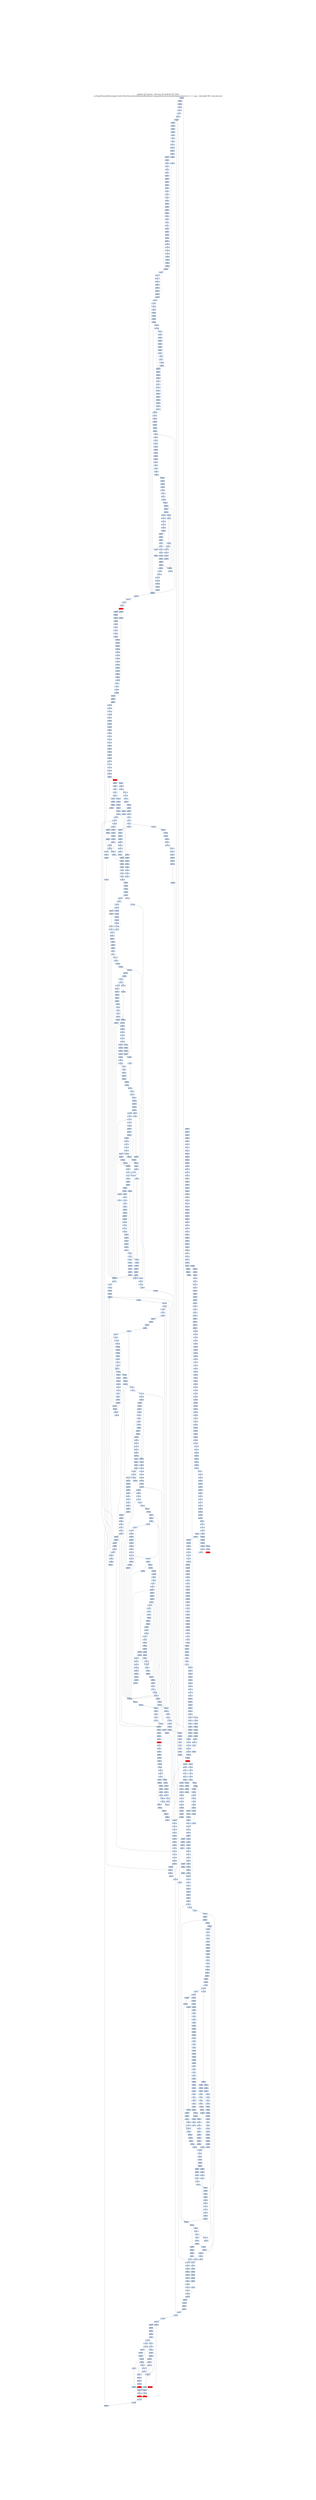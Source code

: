 digraph G {
node[shape=rectangle,style=filled,fillcolor=lightsteelblue,color=lightsteelblue]
bgcolor="transparent"
graph [label="Jakstab v0.8.4-devel   Mon Nov 04 18:48:40 CET 2019\n-m /home/thomas/Alternating-Control-Flow-Reconstruction/Input/Real/linuxCommandsStatic/bin/smallest/make-prime-list -b -v 1 --cpa i --dse-depth 500 --dse-only-once", labelloc=t, fontsize=35, pad=30]
"0x080497e5"[label="0x080497e5\n"];
"0x080707e7"[label="0x080707e7\n"];
"0x080707e5"[label="0x080707e5\n"];
"0x080497ed"[label="0x080497ed\n"];
"0x080707ed"[label="0x080707ed\n"];
"0x080497e9"[label="0x080497e9\n"];
"0x080707e9"[label="0x080707e9\n"];
"0x080707f7"[label="0x080707f7\n"];
"0x080497f8"[label="0x080497f8\n"];
"0x080497f1"[label="0x080497f1\n"];
"0x080707f3"[label="0x080707f3\n"];
"0x080497f4"[label="0x080497f4\n"];
"0x080707fd"[label="0x080707fd\n"];
"0x080497f9"[label="0x080497f9\n"];
"0x08070808"[label="0x08070808\n"];
"0x08070801"[label="0x08070801\n"];
"0x08070810"[label="0x08070810\n"];
"0x0807080c"[label="0x0807080c\n"];
"0x08070816"[label="0x08070816\n"];
"0x0807081b"[label="0x0807081b\n"];
"0x08070827"[label="0x08070827\n"];
"0x08070825"[label="0x08070825\n"];
"0x08070821"[label="0x08070821\n"];
"0x0807082f"[label="0x0807082f\n"];
"0x0807082b"[label="0x0807082b\n"];
"0x08070837"[label="0x08070837\n"];
"0x08070831"[label="0x08070831\n"];
"0x0807083b"[label="0x0807083b\n"];
"0x08070845"[label="0x08070845\n"];
"0x08070841"[label="0x08070841\n"];
"0x0807084d"[label="0x0807084d\n"];
"0x0807084b"[label="0x0807084b\n"];
"0x08070849"[label="0x08070849\n"];
"0x08070857"[label="0x08070857\n"];
"0x08070853"[label="0x08070853\n"];
"0x08070860"[label="0x08070860\n"];
"0x0807085b"[label="0x0807085b\n"];
"0x08070864"[label="0x08070864\n"];
"0x0804906e"[label="0x0804906e\n"];
"0x0807086d"[label="0x0807086d\n"];
"0x08049070"[label="0x08049070\n"];
"0x0804906b"[label="0x0804906b\n"];
"0x08070869"[label="0x08070869\n"];
"0x08070878"[label="0x08070878\n"];
"0x08049077"[label="0x08049077\n"];
"0x08049071"[label="0x08049071\n"];
"0x08070873"[label="0x08070873\n"];
"0x08049072"[label="0x08049072\n"];
"0x08049073"[label="0x08049073\n"];
"0x08049074"[label="0x08049074\n"];
"0x0804907f"[label="0x0804907f\n"];
"0x0807087d"[label="0x0807087d\n"];
"0x0804907b"[label="0x0804907b\n"];
"0x08070887"[label="0x08070887\n"];
"0x08049087"[label="0x08049087\n"];
"0x08070882"[label="0x08070882\n"];
"0x08049083"[label="0x08049083\n"];
"0x08049884"[label="0x08049884\n"];
"0x0804988d"[label="0x0804988d\n"];
"0x0804908d"[label="0x0804908d\n"];
"0x0807088d"[label="0x0807088d\n"];
"0x08049089"[label="0x08049089\n"];
"0x0804988a"[label="0x0804988a\n"];
"0x0804908b"[label="0x0804908b\n"];
"0x08070889"[label="0x08070889\n"];
"0x0804988c"[label="0x0804988c\n"];
"0x08049095"[label="0x08049095\n"];
"0x08070897"[label="0x08070897\n"];
"0x08049097"[label="0x08049097\n"];
"0x08049898"[label="0x08049898\n"];
"0x08070892"[label="0x08070892\n"];
"0x08049893"[label="0x08049893\n"];
"0x08049093"[label="0x08049093\n"];
"0x0804909e"[label="0x0804909e\n"];
"0x0804989f"[label="0x0804989f\n"];
"0x080498a0"[label="0x080498a0\n"];
"0x080490a0"[label="0x080490a0\n"];
"0x0807089c"[label="0x0807089c\n"];
"0x08049899"[label="0x08049899\n"];
"0x08049099"[label="0x08049099\n"];
"0x080490a6"[label="0x080490a6\n"];
"0x080708a5"[label="0x080708a5\n"];
"0x080490a8"[label="0x080490a8\n"];
"0x080490a2"[label="0x080490a2\n"];
"0x080708a1"[label="0x080708a1\n"];
"0x080490a4"[label="0x080490a4\n"];
"0x080708b0"[label="0x080708b0\n"];
"0x080490ae"[label="0x080490ae\n"];
"0x080490b0"[label="0x080490b0\n"];
"0x080708ab"[label="0x080708ab\n"];
"0x080490aa"[label="0x080490aa\n"];
"0x080490ac"[label="0x080490ac\n"];
"0x080490b7"[label="0x080490b7\n"];
"0x080708b5"[label="0x080708b5\n"];
"0x080490b8"[label="0x080490b8\n"];
"0x080490b2"[label="0x080490b2\n"];
"0x080490b4"[label="0x080490b4\n"];
"0x080708bf"[label="0x080708bf\n"];
"0x080490c0"[label="0x080490c0\n"];
"0x080490b9"[label="0x080490b9\n"];
"0x080708bb"[label="0x080708bb\n"];
"0x080490ba"[label="0x080490ba\n"];
"0x080490bb"[label="0x080490bb\n"];
"0x080708b9"[label="0x080708b9\n"];
"0x080708c7"[label="0x080708c7\n"];
"0x080490c7"[label="0x080490c7\n"];
"0x080708c5"[label="0x080708c5\n"];
"0x080490c2"[label="0x080490c2\n"];
"0x080708c1"[label="0x080708c1\n"];
"0x080490c4"[label="0x080490c4\n"];
"0x080708d0"[label="0x080708d0\n"];
"0x080490d0"[label="0x080490d0\n"];
"0x080490ca"[label="0x080490ca\n"];
"0x080708c9"[label="0x080708c9\n"];
"0x080708d8"[label="0x080708d8\n"];
"0x080708d6"[label="0x080708d6\n"];
"0x080490d7"[label="0x080490d7\n"];
"0x080708d3"[label="0x080708d3\n"];
"0x080490d2"[label="0x080490d2\n"];
"0x080708df"[label="0x080708df\n"];
"0x080490df"[label="0x080490df\n"];
"0x0804a0e0"[label="0x0804a0e0\n"];
"0x080490d9"[label="0x080490d9\n"];
"0x080490db"[label="0x080490db\n"];
"0x080490e5"[label="0x080490e5\n"];
"0x0804a0e1"[label="0x0804a0e1\n"];
"0x080490e1"[label="0x080490e1\n"];
"0x080490e3"[label="0x080490e3\n"];
"0x080708e1"[label="0x080708e1\n",fillcolor="red"];
"0x080700f0"[label="0x080700f0\n"];
"0x080490ed"[label="0x080490ed\n"];
"0x080490e9"[label="0x080490e9\n"];
"0x080490eb"[label="0x080490eb\n"];
"0x080700f8"[label="0x080700f8\n"];
"0x080490f5"[label="0x080490f5\n"];
"0x080700f6"[label="0x080700f6\n"];
"0x080490f7"[label="0x080490f7\n"];
"0x080490f1"[label="0x080490f1\n"];
"0x080700f3"[label="0x080700f3\n"];
"0x080490f3"[label="0x080490f3\n"];
"0x080700fe"[label="0x080700fe\n"];
"0x080490ff"[label="0x080490ff\n"];
"0x080700fc"[label="0x080700fc\n"];
"0x080490f9"[label="0x080490f9\n"];
"0x080700fb"[label="0x080700fb\n"];
"0x080490fb"[label="0x080490fb\n"];
"0x08070108"[label="0x08070108\n"];
"0x08049105"[label="0x08049105\n"];
"0x08049107"[label="0x08049107\n"];
"0x08070105"[label="0x08070105\n"];
"0x08049101"[label="0x08049101\n"];
"0x08070103"[label="0x08070103\n"];
"0x08049103"[label="0x08049103\n"];
"0x08070101"[label="0x08070101\n"];
"0x08070910"[label="0x08070910\n"];
"0x0807010f"[label="0x0807010f\n"];
"0x0807090e"[label="0x0807090e\n"];
"0x0804910f"[label="0x0804910f\n"];
"0x0807010d"[label="0x0807010d\n"];
"0x08049109"[label="0x08049109\n"];
"0x0807090b"[label="0x0807090b\n"];
"0x0807010a"[label="0x0807010a\n"];
"0x0804910b"[label="0x0804910b\n"];
"0x08070918"[label="0x08070918\n"];
"0x08070118"[label="0x08070118\n"];
"0x08049117"[label="0x08049117\n"];
"0x08070914"[label="0x08070914\n"];
"0x08049111"[label="0x08049111\n"];
"0x08070912"[label="0x08070912\n"];
"0x08070112"[label="0x08070112\n"];
"0x08049113"[label="0x08049113\n"];
"0x08070111"[label="0x08070111\n"];
"0x0804911d"[label="0x0804911d\n"];
"0x0807011f"[label="0x0807011f\n"];
"0x0804911f"[label="0x0804911f\n"];
"0x0807091d"[label="0x0807091d\n"];
"0x0807011d"[label="0x0807011d\n"];
"0x08049119"[label="0x08049119\n"];
"0x0807011b"[label="0x0807011b\n"];
"0x0804911b"[label="0x0804911b\n"];
"0x08049125"[label="0x08049125\n"];
"0x08070127"[label="0x08070127\n"];
"0x08049127"[label="0x08049127\n"];
"0x08070925"[label="0x08070925\n"];
"0x08070124"[label="0x08070124\n"];
"0x08049121"[label="0x08049121\n"];
"0x08070923"[label="0x08070923\n"];
"0x08070122"[label="0x08070122\n"];
"0x08049123"[label="0x08049123\n"];
"0x08070921"[label="0x08070921\n"];
"0x08070930"[label="0x08070930\n"];
"0x08070130"[label="0x08070130\n"];
"0x0804912e"[label="0x0804912e\n"];
"0x0807012e"[label="0x0807012e\n"];
"0x0807092b"[label="0x0807092b\n"];
"0x0807012b"[label="0x0807012b\n"];
"0x0804912a"[label="0x0804912a\n"];
"0x08070129"[label="0x08070129\n"];
"0x0804912c"[label="0x0804912c\n"];
"0x08049135"[label="0x08049135\n"];
"0x08070136"[label="0x08070136\n"];
"0x08049131"[label="0x08049131\n"];
"0x08070133"[label="0x08070133\n"];
"0x08049132"[label="0x08049132\n"];
"0x08049133"[label="0x08049133\n"];
"0x08049134"[label="0x08049134\n"];
"0x08070140"[label="0x08070140\n"];
"0x08049140"[label="0x08049140\n"];
"0x0807093c"[label="0x0807093c\n"];
"0x0807013b"[label="0x0807013b\n",fillcolor="red"];
"0x0807013a"[label="0x0807013a\n"];
"0x08070148"[label="0x08070148\n"];
"0x312d302e"[label="0x312d302e\n"];
"0x08049146"[label="0x08049146\n"];
"0x08070143"[label="0x08070143\n",fillcolor="red"];
"0x08049142"[label="0x08049142\n"];
"0x08070941"[label="0x08070941\n"];
"0x08049144"[label="0x08049144\n"];
"0x08070150"[label="0x08070150\n"];
"0x0804914d"[label="0x0804914d\n"];
"0x0807014f"[label="0x0807014f\n"];
"0x0804994f"[label="0x0804994f\n"];
"0x0807094d"[label="0x0807094d\n"];
"0x0807014d"[label="0x0807014d\n"];
"0x08049150"[label="0x08049150\n"];
"0x08049149"[label="0x08049149\n"];
"0x0804914a"[label="0x0804914a\n"];
"0x0807014a"[label="0x0807014a\n"];
"0x0804994b"[label="0x0804994b\n"];
"0x0804914b"[label="0x0804914b\n"];
"0x0804914c"[label="0x0804914c\n"];
"0x08049156"[label="0x08049156\n"];
"0x08049957"[label="0x08049957\n"];
"0x08049158"[label="0x08049158\n"];
"0x08049152"[label="0x08049152\n"];
"0x08070952"[label="0x08070952\n"];
"0x08049953"[label="0x08049953\n"];
"0x08049154"[label="0x08049154\n"];
"0x08070160"[label="0x08070160\n"];
"0x0804915d"[label="0x0804915d\n"];
"0x0804995e"[label="0x0804995e\n"];
"0x0804915e"[label="0x0804915e\n"];
"0x0807095e"[label="0x0807095e\n"];
"0x0804995f"[label="0x0804995f\n"];
"0x0804915f"[label="0x0804915f\n"];
"0x08049160"[label="0x08049160\n"];
"0x0804995a"[label="0x0804995a\n"];
"0x0804915a"[label="0x0804915a\n"];
"0x08070166"[label="0x08070166\n"];
"0x08049967"[label="0x08049967\n"];
"0x08049168"[label="0x08049168\n"];
"0x08049161"[label="0x08049161\n"];
"0x08070963"[label="0x08070963\n"];
"0x08070163"[label="0x08070163\n"];
"0x08070161"[label="0x08070161\n"];
"0x08049964"[label="0x08049964\n"];
"0x08070170"[label="0x08070170\n"];
"0x0807096f"[label="0x0807096f\n"];
"0x0804916e"[label="0x0804916e\n"];
"0x0804996f"[label="0x0804996f\n"];
"0x08049170"[label="0x08049170\n"];
"0x0807016c"[label="0x0807016c\n"];
"0x0804996a"[label="0x0804996a\n"];
"0x0804916a"[label="0x0804916a\n"];
"0x0807016a"[label="0x0807016a\n"];
"0x0804916c"[label="0x0804916c\n"];
"0x08049975"[label="0x08049975\n"];
"0x08070177"[label="0x08070177\n"];
"0x08049177"[label="0x08049177\n"];
"0x08070974"[label="0x08070974\n"];
"0x08049971"[label="0x08049971\n"];
"0x08049172"[label="0x08049172\n"];
"0x08070172"[label="0x08070172\n"];
"0x08070180"[label="0x08070180\n"];
"0x0804997e"[label="0x0804997e\n"];
"0x08049180"[label="0x08049180\n"];
"0x0807017b"[label="0x0807017b\n",fillcolor="red"];
"0x0807017a"[label="0x0807017a\n"];
"0x0804997b"[label="0x0804997b\n"];
"0x08049986"[label="0x08049986\n"];
"0x08070186"[label="0x08070186\n"];
"0x08070185"[label="0x08070185\n"];
"0x08070984"[label="0x08070984\n"];
"0x08049981"[label="0x08049981\n"];
"0x08070183"[label="0x08070183\n"];
"0x08049182"[label="0x08049182\n"];
"0x08049983"[label="0x08049983\n"];
"0x08049184"[label="0x08049184\n"];
"0x0804998d"[label="0x0804998d\n"];
"0x0807018f"[label="0x0807018f\n"];
"0x08049190"[label="0x08049190\n"];
"0x08049989"[label="0x08049989\n"];
"0x0807018b"[label="0x0807018b\n"];
"0x08070989"[label="0x08070989\n"];
"0x08049996"[label="0x08049996\n"];
"0x08070196"[label="0x08070196\n"];
"0x08049998"[label="0x08049998\n"];
"0x08049191"[label="0x08049191\n"];
"0x08070193"[label="0x08070193\n"];
"0x08049192"[label="0x08049192\n"];
"0x08049993"[label="0x08049993\n"];
"0x08049193"[label="0x08049193\n"];
"0x08049194"[label="0x08049194\n"];
"0x0804999d"[label="0x0804999d\n"];
"0x0807099e"[label="0x0807099e\n"];
"0x0804919f"[label="0x0804919f\n"];
"0x0807019c"[label="0x0807019c\n"];
"0x08049199"[label="0x08049199\n"];
"0x0807019a"[label="0x0807019a\n"];
"0x08070999"[label="0x08070999\n"];
"0x080491a5"[label="0x080491a5\n"];
"0x080499a7"[label="0x080499a7\n"];
"0x080491a7"[label="0x080491a7\n"];
"0x080701a5"[label="0x080701a5\n",fillcolor="red"];
"0x080701a4"[label="0x080701a4\n"];
"0x080499a3"[label="0x080499a3\n"];
"0x080701a1"[label="0x080701a1\n"];
"0x080499ad"[label="0x080499ad\n"];
"0x080491b0"[label="0x080491b0\n"];
"0x080709ac"[label="0x080709ac\n"];
"0x080499aa"[label="0x080499aa\n"];
"0x080491aa"[label="0x080491aa\n"];
"0x080491b6"[label="0x080491b6\n"];
"0x080491b8"[label="0x080491b8\n"];
"0x080499b2"[label="0x080499b2\n"];
"0x080709b1"[label="0x080709b1\n"];
"0x080491bf"[label="0x080491bf\n"];
"0x080709bd"[label="0x080709bd\n"];
"0x080491ba"[label="0x080491ba\n"];
"0x080491c6"[label="0x080491c6\n"];
"0x080491c1"[label="0x080491c1\n"];
"0x080709c2"[label="0x080709c2\n"];
"0x080491c4"[label="0x080491c4\n"];
"0x080701d0"[label="0x080701d0\n"];
"0x0806e9d0"[label="0x0806e9d0\n"];
"0x080709ce"[label="0x080709ce\n"];
"0x080491cf"[label="0x080491cf\n"];
"0x080491c9"[label="0x080491c9\n"];
"0x080491cc"[label="0x080491cc\n"];
"0x080491d5"[label="0x080491d5\n"];
"0x080701d7"[label="0x080701d7\n"];
"0x080491d8"[label="0x080491d8\n"];
"0x0806e9d3"[label="0x0806e9d3\n"];
"0x080709d3"[label="0x080709d3\n"];
"0x0806e9d4"[label="0x0806e9d4\n"];
"0x080491d2"[label="0x080491d2\n"];
"0x0806e9d1"[label="0x0806e9d1\n"];
"0x080701d2"[label="0x080701d2\n"];
"0x0806e9d2"[label="0x0806e9d2\n"];
"0x080701d1"[label="0x080701d1\n"];
"0x0806e9df"[label="0x0806e9df\n"];
"0x080709df"[label="0x080709df\n"];
"0x080701df"[label="0x080701df\n"];
"0x080701de"[label="0x080701de\n"];
"0x080491df"[label="0x080491df\n"];
"0x080701dd"[label="0x080701dd\n"];
"0x080491da"[label="0x080491da\n"];
"0x0806e9d9"[label="0x0806e9d9\n"];
"0x080491dc"[label="0x080491dc\n"];
"0x080701e8"[label="0x080701e8\n"];
"0x0806e9e8"[label="0x0806e9e8\n"];
"0x080491e6"[label="0x080491e6\n"];
"0x080709e4"[label="0x080709e4\n"];
"0x080491e2"[label="0x080491e2\n"];
"0x080701e2"[label="0x080701e2\n"];
"0x0806e9e2"[label="0x0806e9e2\n"];
"0x080491e4"[label="0x080491e4\n"];
"0x080709f0"[label="0x080709f0\n"];
"0x0806e9ef"[label="0x0806e9ef\n"];
"0x080701ee"[label="0x080701ee\n"];
"0x080491ef"[label="0x080491ef\n"];
"0x080701ec"[label="0x080701ec\n"];
"0x080491e9"[label="0x080491e9\n"];
"0x0806e9ec"[label="0x0806e9ec\n"];
"0x080701f6"[label="0x080701f6\n"];
"0x080709f5"[label="0x080709f5\n"];
"0x080491f8"[label="0x080491f8\n"];
"0x0806e9f3"[label="0x0806e9f3\n"];
"0x080701f4"[label="0x080701f4\n"];
"0x080491f1"[label="0x080491f1\n"];
"0x0806e9f1"[label="0x0806e9f1\n"];
"0x080701f2"[label="0x080701f2\n"];
"0x080491fd"[label="0x080491fd\n"];
"0x0806ea00"[label="0x0806ea00\n"];
"0x0806e9fd"[label="0x0806e9fd\n"];
"0x080491ff"[label="0x080491ff\n"];
"0x0806e9fb"[label="0x0806e9fb\n"];
"0x080701fb"[label="0x080701fb\n"];
"0x080491fa"[label="0x080491fa\n"];
"0x0806e9f9"[label="0x0806e9f9\n"];
"0x0806ea07"[label="0x0806ea07\n"];
"0x08070a06"[label="0x08070a06\n"];
"0x08070205"[label="0x08070205\n"];
"0x08049208"[label="0x08049208\n"];
"0x08070a04"[label="0x08070a04\n"];
"0x08070203"[label="0x08070203\n"];
"0x08049202"[label="0x08049202\n"];
"0x08070a01"[label="0x08070a01\n"];
"0x0806ea02"[label="0x0806ea02\n"];
"0x08070201"[label="0x08070201\n"];
"0x08070210"[label="0x08070210\n"];
"0x0804920e"[label="0x0804920e\n"];
"0x08070a0e"[label="0x08070a0e\n"];
"0x0806ea0e"[label="0x0806ea0e\n"];
"0x08070a0c"[label="0x08070a0c\n"];
"0x0806ea0c"[label="0x0806ea0c\n"];
"0x08070a0a"[label="0x08070a0a\n"];
"0x0807020a"[label="0x0807020a\n"];
"0x0806ea0a"[label="0x0806ea0a\n"];
"0x0804920c"[label="0x0804920c\n"];
"0x08049215"[label="0x08049215\n"];
"0x08070a17"[label="0x08070a17\n"];
"0x0806ea18"[label="0x0806ea18\n"];
"0x08070216"[label="0x08070216\n"];
"0x08049217"[label="0x08049217\n"];
"0x0806ea16"[label="0x0806ea16\n"];
"0x08070214"[label="0x08070214\n"];
"0x0806ea14"[label="0x0806ea14\n"];
"0x08070a13"[label="0x08070a13\n"];
"0x0806ea11"[label="0x0806ea11\n"];
"0x08049213"[label="0x08049213\n"];
"0x08070a11"[label="0x08070a11\n"];
"0x0806ea1f"[label="0x0806ea1f\n"];
"0x08070a20"[label="0x08070a20\n"];
"0x08070220"[label="0x08070220\n"];
"0x0804921d"[label="0x0804921d\n"];
"0x08070a1d"[label="0x08070a1d\n"];
"0x08049220"[label="0x08049220\n"];
"0x0807021c"[label="0x0807021c\n"];
"0x0806ea1c"[label="0x0806ea1c\n"];
"0x0804921a"[label="0x0804921a\n"];
"0x0806ea1a"[label="0x0806ea1a\n"];
"0x08049226"[label="0x08049226\n"];
"0x08070a24"[label="0x08070a24\n"];
"0x0806ea23"[label="0x0806ea23\n"];
"0x08070224"[label="0x08070224\n"];
"0x08070a23"[label="0x08070a23\n"];
"0x0806ea21"[label="0x0806ea21\n"];
"0x08070a22"[label="0x08070a22\n"];
"0x08070222"[label="0x08070222\n"];
"0x08049223"[label="0x08049223\n"];
"0x08070a21"[label="0x08070a21\n"];
"0x0806ea30"[label="0x0806ea30\n"];
"0x0807022e"[label="0x0807022e\n"];
"0x0806ea29"[label="0x0806ea29\n"];
"0x0807022a"[label="0x0807022a\n"];
"0x0804922c"[label="0x0804922c\n"];
"0x08070238"[label="0x08070238\n"];
"0x0806ea38"[label="0x0806ea38\n"];
"0x0806ea35"[label="0x0806ea35\n"];
"0x08049237"[label="0x08049237\n"];
"0x08070235"[label="0x08070235\n"];
"0x08049232"[label="0x08049232\n"];
"0x08070232"[label="0x08070232\n"];
"0x08049234"[label="0x08049234\n"];
"0x08070240"[label="0x08070240\n"];
"0x0806ea40"[label="0x0806ea40\n"];
"0x0806ea3d"[label="0x0806ea3d\n"];
"0x0807023e"[label="0x0807023e\n"];
"0x0804923f"[label="0x0804923f\n"];
"0x0806ea3e"[label="0x0806ea3e\n"];
"0x0806ea3b"[label="0x0806ea3b\n"];
"0x08049239"[label="0x08049239\n"];
"0x0806ea3c"[label="0x0806ea3c\n"];
"0x0806ea3a"[label="0x0806ea3a\n"];
"0x0804923c"[label="0x0804923c\n"];
"0x08070248"[label="0x08070248\n"];
"0x08049245"[label="0x08049245\n"];
"0x0806ea45"[label="0x0806ea45\n"];
"0x08070246"[label="0x08070246\n"];
"0x0806ea46"[label="0x0806ea46\n"];
"0x0806ea43"[label="0x0806ea43\n"];
"0x08070250"[label="0x08070250\n"];
"0x0806ea50"[label="0x0806ea50\n"];
"0x0804924f"[label="0x0804924f\n"];
"0x0806ea4e"[label="0x0806ea4e\n"];
"0x0806ea4b"[label="0x0806ea4b\n"];
"0x08049249"[label="0x08049249\n"];
"0x0806ea57"[label="0x0806ea57\n"];
"0x08070258"[label="0x08070258\n"];
"0x0806ea58"[label="0x0806ea58\n"];
"0x08049256"[label="0x08049256\n"];
"0x0806ea55"[label="0x0806ea55\n"];
"0x08070255"[label="0x08070255\n"];
"0x08049258"[label="0x08049258\n"];
"0x08070253"[label="0x08070253\n"];
"0x0806ea52"[label="0x0806ea52\n"];
"0x08049254"[label="0x08049254\n"];
"0x0806ea60"[label="0x0806ea60\n"];
"0x0807025f"[label="0x0807025f\n"];
"0x0807025d"[label="0x0807025d\n"];
"0x0806ea5b"[label="0x0806ea5b\n"];
"0x0804925a"[label="0x0804925a\n"];
"0x0806ea59"[label="0x0806ea59\n"];
"0x0806ea5a"[label="0x0806ea5a\n"];
"0x0804925c"[label="0x0804925c\n"];
"0x08049265"[label="0x08049265\n"];
"0x08049267"[label="0x08049267\n"];
"0x0806ea66"[label="0x0806ea66\n"];
"0x08070265"[label="0x08070265\n"];
"0x0806ea64"[label="0x0806ea64\n"];
"0x08070263"[label="0x08070263\n"];
"0x08049262"[label="0x08049262\n"];
"0x0806ea62"[label="0x0806ea62\n"];
"0x08070261"[label="0x08070261\n"];
"0x08070270"[label="0x08070270\n"];
"0x0807026e"[label="0x0807026e\n"];
"0x0804926f"[label="0x0804926f\n"];
"0x0807026b"[label="0x0807026b\n"];
"0x0806ea69"[label="0x0806ea69\n"];
"0x0804926c"[label="0x0804926c\n"];
"0x08070278"[label="0x08070278\n"];
"0x08049275"[label="0x08049275\n"];
"0x08049277"[label="0x08049277\n"];
"0x08070274"[label="0x08070274\n"];
"0x08049272"[label="0x08049272\n"];
"0x0807027e"[label="0x0807027e\n"];
"0x0804927f"[label="0x0804927f\n"];
"0x08049279"[label="0x08049279\n"];
"0x0807027a"[label="0x0807027a\n"];
"0x08070287"[label="0x08070287\n"];
"0x08049288"[label="0x08049288\n"];
"0x08070284"[label="0x08070284\n"];
"0x08049283"[label="0x08049283\n"];
"0x08070290"[label="0x08070290\n"];
"0x0807028d"[label="0x0807028d\n"];
"0x08070289"[label="0x08070289\n"];
"0x0804928c"[label="0x0804928c\n"];
"0x08070296"[label="0x08070296\n"];
"0x08049294"[label="0x08049294\n"];
"0x080702a0"[label="0x080702a0\n"];
"0x0807029c"[label="0x0807029c\n"];
"0x0807029b"[label="0x0807029b\n"];
"0x0804929c"[label="0x0804929c\n"];
"0x080702a7"[label="0x080702a7\n"];
"0x080702a5"[label="0x080702a5\n"];
"0x080492a1"[label="0x080492a1\n"];
"0x080702a3"[label="0x080702a3\n"];
"0x080702ae"[label="0x080702ae\n"];
"0x080492a9"[label="0x080492a9\n"];
"0x080702ab"[label="0x080702ab\n"];
"0x080702a9"[label="0x080702a9\n"];
"0x080702b8"[label="0x080702b8\n"];
"0x080702b6"[label="0x080702b6\n"];
"0x080702b4"[label="0x080702b4\n"];
"0x080702b1"[label="0x080702b1\n"];
"0x080492b4"[label="0x080492b4\n"];
"0x080702bb"[label="0x080702bb\n"];
"0x080492bb"[label="0x080492bb\n"];
"0x080702c7"[label="0x080702c7\n"];
"0x080492c6"[label="0x080492c6\n"];
"0x080702c5"[label="0x080702c5\n"];
"0x080702c1"[label="0x080702c1\n"];
"0x080702cd"[label="0x080702cd\n"];
"0x080492d0"[label="0x080492d0\n"];
"0x080492c9"[label="0x080492c9\n"];
"0x080702cb"[label="0x080702cb\n"];
"0x080492cb"[label="0x080492cb\n"];
"0x080492d5"[label="0x080492d5\n"];
"0x080492d7"[label="0x080492d7\n"];
"0x080702d5"[label="0x080702d5\n"];
"0x080702d1"[label="0x080702d1\n"];
"0x080702e0"[label="0x080702e0\n"];
"0x080492df"[label="0x080492df\n"];
"0x080702dc"[label="0x080702dc\n"];
"0x080492d9"[label="0x080492d9\n"];
"0x080702db"[label="0x080702db\n"];
"0x080492dc"[label="0x080492dc\n"];
"0x080702e8"[label="0x080702e8\n"];
"0x080702e5"[label="0x080702e5\n"];
"0x080492e8"[label="0x080492e8\n"];
"0x080492e1"[label="0x080492e1\n"];
"0x080702e3"[label="0x080702e3\n"];
"0x080492e4"[label="0x080492e4\n"];
"0x080702f0"[label="0x080702f0\n"];
"0x080492ef"[label="0x080492ef\n"];
"0x080702ec"[label="0x080702ec\n"];
"0x080702ea"[label="0x080702ea\n"];
"0x080492ec"[label="0x080492ec\n"];
"0x080492f5"[label="0x080492f5\n"];
"0x080702f7"[label="0x080702f7\n"];
"0x080492f8"[label="0x080492f8\n"];
"0x080702f4"[label="0x080702f4\n"];
"0x080702ff"[label="0x080702ff\n"];
"0x080492fe"[label="0x080492fe\n"];
"0x080702fd"[label="0x080702fd\n"];
"0x080702fb"[label="0x080702fb\n"];
"0x080492fb"[label="0x080492fb\n"];
"0x080702f9"[label="0x080702f9\n"];
"0x08049b05"[label="0x08049b05\n"];
"0x08070307"[label="0x08070307\n"];
"0x08049306"[label="0x08049306\n"];
"0x08070305"[label="0x08070305\n"];
"0x08049301"[label="0x08049301\n"];
"0x08070303"[label="0x08070303\n"];
"0x08049b02"[label="0x08049b02\n"];
"0x08070301"[label="0x08070301\n"];
"0x08049304"[label="0x08049304\n"];
"0x08070310"[label="0x08070310\n"];
"0x08049309"[label="0x08049309\n"];
"0x0804930c"[label="0x0804930c\n"];
"0x08070318"[label="0x08070318\n"];
"0x08049316"[label="0x08049316\n"];
"0x08070316"[label="0x08070316\n"];
"0x08070314"[label="0x08070314\n"];
"0x08049311"[label="0x08049311\n"];
"0x08070312"[label="0x08070312\n"];
"0x08049314"[label="0x08049314\n"];
"0x0807031e"[label="0x0807031e\n"];
"0x08049320"[label="0x08049320\n"];
"0x08049319"[label="0x08049319\n"];
"0x0807031b"[label="0x0807031b\n"];
"0x08070328"[label="0x08070328\n"];
"0x08049325"[label="0x08049325\n"];
"0x08070326"[label="0x08070326\n"];
"0x08070324"[label="0x08070324\n"];
"0x08049322"[label="0x08049322\n"];
"0x08070321"[label="0x08070321\n"];
"0x08070330"[label="0x08070330\n"];
"0x0804932d"[label="0x0804932d\n"];
"0x08049330"[label="0x08049330\n"];
"0x0807032c"[label="0x0807032c\n"];
"0x08049329"[label="0x08049329\n"];
"0x0807032a"[label="0x0807032a\n"];
"0x08070336"[label="0x08070336\n"];
"0x08070333"[label="0x08070333\n"];
"0x08049332"[label="0x08049332\n"];
"0x0807033f"[label="0x0807033f\n"];
"0x08049340"[label="0x08049340\n"];
"0x08049339"[label="0x08049339\n"];
"0x0807033b"[label="0x0807033b\n"];
"0x08070339"[label="0x08070339\n"];
"0x08070347"[label="0x08070347\n"];
"0x08049346"[label="0x08049346\n"];
"0x08070343"[label="0x08070343\n"];
"0x08049344"[label="0x08049344\n"];
"0x0804934d"[label="0x0804934d\n"];
"0x0807034f"[label="0x0807034f\n"];
"0x08049350"[label="0x08049350\n"];
"0x08070349"[label="0x08070349\n"];
"0x08049356"[label="0x08049356\n"];
"0x08070356"[label="0x08070356\n",fillcolor="red"];
"0x08070355"[label="0x08070355\n"];
"0x08070354"[label="0x08070354\n"];
"0x08070353"[label="0x08070353\n"];
"0x08070352"[label="0x08070352\n"];
"0x08049353"[label="0x08049353\n"];
"0x08070360"[label="0x08070360\n"];
"0x0804935d"[label="0x0804935d\n"];
"0x0804935e"[label="0x0804935e\n"];
"0x0804935f"[label="0x0804935f\n"];
"0x08049360"[label="0x08049360\n",fillcolor="red"];
"0x0804935c"[label="0x0804935c\n"];
"0x08070368"[label="0x08070368\n"];
"0x08070366"[label="0x08070366\n"];
"0x08049367"[label="0x08049367\n"];
"0x08070364"[label="0x08070364\n"];
"0x08049361"[label="0x08049361\n"];
"0x08049364"[label="0x08049364\n"];
"0x08072370"[label="0x08072370\n"];
"0x0807036f"[label="0x0807036f\n"];
"0x0804936f"[label="0x0804936f\n"];
"0x0807036d"[label="0x0807036d\n"];
"0x0807036b"[label="0x0807036b\n"];
"0x0804936a"[label="0x0804936a\n"];
"0x0804936c"[label="0x0804936c\n"];
"0x08070377"[label="0x08070377\n"];
"0x08049378"[label="0x08049378\n"];
"0x08070374"[label="0x08070374\n"];
"0x08049371"[label="0x08049371\n"];
"0x08070372"[label="0x08070372\n"];
"0x08049373"[label="0x08049373\n"];
"0x0807037f"[label="0x0807037f\n"];
"0x0804937e"[label="0x0804937e\n"];
"0x0807037b"[label="0x0807037b\n"];
"0x08070386"[label="0x08070386\n"];
"0x08049383"[label="0x08049383\n"];
"0x0807038f"[label="0x0807038f\n"];
"0x0804938e"[label="0x0804938e\n"];
"0x08049390"[label="0x08049390\n"];
"0x08049389"[label="0x08049389\n"];
"0x0807038b"[label="0x0807038b\n"];
"0x0804938b"[label="0x0804938b\n"];
"0x08049397"[label="0x08049397\n"];
"0x08070393"[label="0x08070393\n"];
"0x08049393"[label="0x08049393\n"];
"0x080703a0"[label="0x080703a0\n"];
"0x0804939a"[label="0x0804939a\n"];
"0x0804939c"[label="0x0804939c\n"];
"0x080493a5"[label="0x080493a5\n"];
"0x080703a6"[label="0x080703a6\n"];
"0x080493a8"[label="0x080493a8\n"];
"0x080703a4"[label="0x080703a4\n"];
"0x080493a2"[label="0x080493a2\n"];
"0x080703a2"[label="0x080703a2\n"];
"0x080703ae"[label="0x080703ae\n"];
"0x080493af"[label="0x080493af\n"];
"0x080703ac"[label="0x080703ac\n"];
"0x080493aa"[label="0x080493aa\n"];
"0x080703aa"[label="0x080703aa\n"];
"0x080703b6"[label="0x080703b6\n"];
"0x080703b2"[label="0x080703b2\n"];
"0x080493b4"[label="0x080493b4\n"];
"0x080493bd"[label="0x080493bd\n"];
"0x080703bc"[label="0x080703bc\n"];
"0x080493ba"[label="0x080493ba\n"];
"0x080703b9"[label="0x080703b9\n"];
"0x080703c6"[label="0x080703c6\n"];
"0x080703c4"[label="0x080703c4\n"];
"0x080703c2"[label="0x080703c2\n"];
"0x080493c3"[label="0x080493c3\n"];
"0x080703cf"[label="0x080703cf\n"];
"0x080493ce"[label="0x080493ce\n"];
"0x080493c9"[label="0x080493c9\n"];
"0x080703cb"[label="0x080703cb\n"];
"0x080493cc"[label="0x080493cc\n"];
"0x080703d7"[label="0x080703d7\n"];
"0x080493d1"[label="0x080493d1\n"];
"0x080703d3"[label="0x080703d3\n"];
"0x080493d4"[label="0x080493d4\n"];
"0x080493dd"[label="0x080493dd\n"];
"0x080703dd"[label="0x080703dd\n"];
"0x080493e0"[label="0x080493e0\n"];
"0x080703db"[label="0x080703db\n"];
"0x080493da"[label="0x080493da\n"];
"0x080703d9"[label="0x080703d9\n"];
"0x080703e8"[label="0x080703e8\n"];
"0x080493e5"[label="0x080493e5\n"];
"0x080703e6"[label="0x080703e6\n"];
"0x080703e4"[label="0x080703e4\n"];
"0x080703e1"[label="0x080703e1\n"];
"0x080703f0"[label="0x080703f0\n"];
"0x080493ee"[label="0x080493ee\n"];
"0x080703ee"[label="0x080703ee\n"];
"0x080703ec"[label="0x080703ec\n"];
"0x080703ea"[label="0x080703ea\n"];
"0x080493ec"[label="0x080493ec\n"];
"0x080703f8"[label="0x080703f8\n"];
"0x080493f1"[label="0x080493f1\n"];
"0x080703f2"[label="0x080703f2\n"];
"0x08070400"[label="0x08070400\n"];
"0x080703fe"[label="0x080703fe\n"];
"0x08049400"[label="0x08049400\n"];
"0x080703fc"[label="0x080703fc\n"];
"0x080703fa"[label="0x080703fa\n"];
"0x08049405"[label="0x08049405\n"];
"0x08070406"[label="0x08070406\n"];
"0x08070403"[label="0x08070403\n"];
"0x08070410"[label="0x08070410\n"];
"0x0804940d"[label="0x0804940d\n"];
"0x0807040e"[label="0x0807040e\n"];
"0x08049410"[label="0x08049410\n"];
"0x0807040c"[label="0x0807040c\n"];
"0x0804940a"[label="0x0804940a\n"];
"0x0804940b"[label="0x0804940b\n"];
"0x08070409"[label="0x08070409\n"];
"0x0804940c"[label="0x0804940c\n"];
"0x08049416"[label="0x08049416\n"];
"0x08070415"[label="0x08070415\n"];
"0x08070413"[label="0x08070413\n"];
"0x08070420"[label="0x08070420\n"];
"0x0804941e"[label="0x0804941e\n"];
"0x0807041e"[label="0x0807041e\n"];
"0x0804941a"[label="0x0804941a\n"];
"0x0807041a"[label="0x0807041a\n"];
"0x0804941c"[label="0x0804941c\n"];
"0x08070428"[label="0x08070428\n"];
"0x08070424"[label="0x08070424\n"];
"0x08070422"[label="0x08070422\n"];
"0x0804942d"[label="0x0804942d\n"];
"0x0807042f"[label="0x0807042f\n"];
"0x08049429"[label="0x08049429\n"];
"0x0807042b"[label="0x0807042b\n"];
"0x08070438"[label="0x08070438\n"];
"0x08049438"[label="0x08049438\n"];
"0x08070434"[label="0x08070434\n"];
"0x08049433"[label="0x08049433\n"];
"0x08070440"[label="0x08070440\n"];
"0x08070c3e"[label="0x08070c3e\n"];
"0x0804943f"[label="0x0804943f\n"];
"0x08070439"[label="0x08070439\n"];
"0x08070c48"[label="0x08070c48\n"];
"0x08049446"[label="0x08049446\n"];
"0x08070446"[label="0x08070446\n"];
"0x08070443"[label="0x08070443\n"];
"0x08070c42"[label="0x08070c42\n"];
"0x0807044f"[label="0x0807044f\n"];
"0x0807044d"[label="0x0807044d\n"];
"0x0807044b"[label="0x0807044b\n"];
"0x08070449"[label="0x08070449\n"];
"0x0804944c"[label="0x0804944c\n"];
"0x08070458"[label="0x08070458\n"];
"0x08049457"[label="0x08049457\n"];
"0x08070453"[label="0x08070453\n"];
"0x08094460"[label="0x08094460\n"];
"0x08049453"[label="0x08049453\n"];
"0x08070451"[label="0x08070451\n"];
"0x0807045f"[label="0x0807045f\n"];
"0x0804945f"[label="0x0804945f\n"];
"0x0807045d"[label="0x0807045d\n"];
"0x08049459"[label="0x08049459\n"];
"0x0809446a"[label="0x0809446a\n"];
"0x08070466"[label="0x08070466\n"];
"0x08049467"[label="0x08049467\n"];
"0x08070464"[label="0x08070464\n"];
"0x08049461"[label="0x08049461\n"];
"0x0809446f"[label="0x0809446f\n"];
"0x08070461"[label="0x08070461\n"];
"0x08049464"[label="0x08049464\n"];
"0x08094461"[label="0x08094461\n"];
"0x0804946e"[label="0x0804946e\n"];
"0x0807046e"[label="0x0807046e\n"];
"0x0804946f"[label="0x0804946f\n"];
"0x0807046d"[label="0x0807046d\n"];
"0x08094466"[label="0x08094466\n"];
"0x08049469"[label="0x08049469\n"];
"0x0807046a"[label="0x0807046a\n"];
"0x0804946b"[label="0x0804946b\n"];
"0x08070477"[label="0x08070477\n"];
"0x08094479"[label="0x08094479\n"];
"0x08049477"[label="0x08049477\n"];
"0x08070472"[label="0x08070472\n"];
"0x08049474"[label="0x08049474\n"];
"0x0809447f"[label="0x0809447f\n"];
"0x08071480"[label="0x08071480\n"];
"0x0807047e"[label="0x0807047e\n"];
"0x08094475"[label="0x08094475\n"];
"0x0807047b"[label="0x0807047b\n"];
"0x0804947b"[label="0x0804947b\n"];
"0x08094477"[label="0x08094477\n"];
"0x08094489"[label="0x08094489\n"];
"0x08071487"[label="0x08071487\n"];
"0x08049486"[label="0x08049486\n"];
"0x0809448e"[label="0x0809448e\n"];
"0x08049481"[label="0x08049481\n"];
"0x08070483"[label="0x08070483\n"];
"0x08071482"[label="0x08071482\n"];
"0x08070481"[label="0x08070481\n"];
"0x08049484"[label="0x08049484\n"];
"0x08071481"[label="0x08071481\n"];
"0x08071490"[label="0x08071490\n"];
"0x08094481"[label="0x08094481\n"];
"0x0807048f"[label="0x0807048f\n"];
"0x0804948e"[label="0x0804948e\n"];
"0x08094484"[label="0x08094484\n"];
"0x08094483"[label="0x08094483\n"];
"0x0807048d"[label="0x0807048d\n"];
"0x0807148d"[label="0x0807148d\n"];
"0x08049490"[label="0x08049490\n"];
"0x08094488"[label="0x08094488\n"];
"0x08070489"[label="0x08070489\n"];
"0x0804948c"[label="0x0804948c\n"];
"0x08070498"[label="0x08070498\n"];
"0x08049495"[label="0x08049495\n"];
"0x08071498"[label="0x08071498\n"];
"0x08071496"[label="0x08071496\n"];
"0x08070492"[label="0x08070492\n"];
"0x080704a0"[label="0x080704a0\n"];
"0x080714a0"[label="0x080714a0\n"];
"0x0807149f"[label="0x0807149f\n"];
"0x0804949e"[label="0x0804949e\n"];
"0x080494a0"[label="0x080494a0\n"];
"0x0807149c"[label="0x0807149c\n"];
"0x0804949b"[label="0x0804949b\n"];
"0x0807149a"[label="0x0807149a\n"];
"0x08070499"[label="0x08070499\n"];
"0x080704a8"[label="0x080704a8\n"];
"0x080714a8"[label="0x080714a8\n"];
"0x080494a6"[label="0x080494a6\n"];
"0x080704a5"[label="0x080704a5\n"];
"0x080494a4"[label="0x080494a4\n"];
"0x080714a1"[label="0x080714a1\n"];
"0x080704b0"[label="0x080704b0\n"];
"0x080704ae"[label="0x080704ae\n"];
"0x080494b0"[label="0x080494b0\n"];
"0x080704ab"[label="0x080704ab\n"];
"0x080494aa"[label="0x080494aa\n"];
"0x080704b8"[label="0x080704b8\n"];
"0x080494b6"[label="0x080494b6\n"];
"0x080494b8"[label="0x080494b8\n"];
"0x080704b4"[label="0x080704b4\n"];
"0x080494b2"[label="0x080494b2\n"];
"0x080494bd"[label="0x080494bd\n"];
"0x080704bf"[label="0x080704bf\n"];
"0x080704bd"[label="0x080704bd\n"];
"0x080704ba"[label="0x080704ba\n"];
"0x080704c7"[label="0x080704c7\n"];
"0x080494c6"[label="0x080494c6\n"];
"0x080704c5"[label="0x080704c5\n"];
"0x080494c8"[label="0x080494c8\n"];
"0x080494c3"[label="0x080494c3\n"];
"0x080704c1"[label="0x080704c1\n"];
"0x080494cd"[label="0x080494cd\n"];
"0x080704cb"[label="0x080704cb\n"];
"0x080704d8"[label="0x080704d8\n"];
"0x080494d6"[label="0x080494d6\n"];
"0x080704d5"[label="0x080704d5\n"];
"0x080494d8"[label="0x080494d8\n"];
"0x0809cce0"[label="0x0809cce0\n"];
"0x080494d3"[label="0x080494d3\n"];
"0x080704d1"[label="0x080704d1\n"];
"0x080704df"[label="0x080704df\n"];
"0x080704dd"[label="0x080704dd\n"];
"0x080494e0"[label="0x080494e0\n"];
"0x080494da"[label="0x080494da\n"];
"0x0809cce9"[label="0x0809cce9\n"];
"0x080704e7"[label="0x080704e7\n"];
"0x080704e5"[label="0x080704e5\n"];
"0x080494e8"[label="0x080494e8\n"];
"0x080704e3"[label="0x080704e3\n"];
"0x0809ccef"[label="0x0809ccef\n"];
"0x080704e1"[label="0x080704e1\n"];
"0x0809cce2"[label="0x0809cce2\n"];
"0x080704f0"[label="0x080704f0\n"];
"0x0809cce1"[label="0x0809cce1\n"];
"0x0809cce4"[label="0x0809cce4\n"];
"0x0809cce3"[label="0x0809cce3\n"];
"0x080494f0"[label="0x080494f0\n"];
"0x080704ec"[label="0x080704ec\n"];
"0x080704eb"[label="0x080704eb\n"];
"0x080704e9"[label="0x080704e9\n"];
"0x0809ccfa"[label="0x0809ccfa\n"];
"0x080704f8"[label="0x080704f8\n"];
"0x0809ccfc"[label="0x0809ccfc\n"];
"0x0809ccfe"[label="0x0809ccfe\n"];
"0x080704f3"[label="0x080704f3\n"];
"0x0809cd00"[label="0x0809cd00\n"];
"0x080494f3"[label="0x080494f3\n"];
"0x0809ccf2"[label="0x0809ccf2\n"];
"0x08070500"[label="0x08070500\n"];
"0x080704fe"[label="0x080704fe\n"];
"0x080494ff"[label="0x080494ff\n"];
"0x0809ccf6"[label="0x0809ccf6\n"];
"0x080704fc"[label="0x080704fc\n"];
"0x080494f9"[label="0x080494f9\n"];
"0x080704fa"[label="0x080704fa\n"];
"0x08070508"[label="0x08070508\n"];
"0x08049505"[label="0x08049505\n"];
"0x0809cd09"[label="0x0809cd09\n"];
"0x0809cd0b"[label="0x0809cd0b\n"];
"0x08070504"[label="0x08070504\n"];
"0x0809cd0d"[label="0x0809cd0d\n"];
"0x08070502"[label="0x08070502\n"];
"0x0809cd0f"[label="0x0809cd0f\n"];
"0x0807050e"[label="0x0807050e\n"];
"0x0809cd03"[label="0x0809cd03\n"];
"0x0807050c"[label="0x0807050c\n"];
"0x0804950b"[label="0x0804950b\n"];
"0x0809cd07"[label="0x0809cd07\n"];
"0x0809cd19"[label="0x0809cd19\n"];
"0x08049516"[label="0x08049516\n"];
"0x08070516"[label="0x08070516\n"];
"0x08049518"[label="0x08049518\n"];
"0x0809cd1e"[label="0x0809cd1e\n"];
"0x08049511"[label="0x08049511\n"];
"0x08070512"[label="0x08070512\n"];
"0x08049514"[label="0x08049514\n"];
"0x0809cd11"[label="0x0809cd11\n"];
"0x0807051b"[label="0x0807051b\n"];
"0x0804951a"[label="0x0804951a\n"];
"0x0809cd17"[label="0x0809cd17\n"];
"0x0804951c"[label="0x0804951c\n"];
"0x0809cd2a"[label="0x0809cd2a\n"];
"0x08070525"[label="0x08070525\n"];
"0x08049521"[label="0x08049521\n"];
"0x0809cd2d"[label="0x0809cd2d\n"];
"0x0809cd30"[label="0x0809cd30\n"];
"0x08049524"[label="0x08049524\n"];
"0x0804952d"[label="0x0804952d\n"];
"0x0809cd21"[label="0x0809cd21\n"];
"0x0807052f"[label="0x0807052f\n"];
"0x0809cd24"[label="0x0809cd24\n"];
"0x0809cd26"[label="0x0809cd26\n"];
"0x08049529"[label="0x08049529\n"];
"0x0807052a"[label="0x0807052a\n"];
"0x0809cd3a"[label="0x0809cd3a\n"];
"0x08049536"[label="0x08049536\n"];
"0x0809cd3c"[label="0x0809cd3c\n"];
"0x08070535"[label="0x08070535\n"];
"0x0809cd3e"[label="0x0809cd3e\n"];
"0x08070533"[label="0x08070533\n"];
"0x08049533"[label="0x08049533\n"];
"0x08070531"[label="0x08070531\n"];
"0x0809cd32"[label="0x0809cd32\n"];
"0x0807053e"[label="0x0807053e\n"];
"0x0809cd36"[label="0x0809cd36\n"];
"0x08049539"[label="0x08049539\n"];
"0x0807053b"[label="0x0807053b\n"];
"0x0809cd38"[label="0x0809cd38\n"];
"0x0804953b"[label="0x0804953b\n"];
"0x08070539"[label="0x08070539\n"];
"0x08049545"[label="0x08049545\n"];
"0x0809cd49"[label="0x0809cd49\n"];
"0x0809cd4c"[label="0x0809cd4c\n"];
"0x08070546"[label="0x08070546\n"];
"0x08049547"[label="0x08049547\n"];
"0x0809cd4b"[label="0x0809cd4b\n"];
"0x0809cd4e"[label="0x0809cd4e\n"];
"0x0809cd4d"[label="0x0809cd4d\n"];
"0x08049542"[label="0x08049542\n"];
"0x0809cd50"[label="0x0809cd50\n"];
"0x08070542"[label="0x08070542\n"];
"0x0809cd4f"[label="0x0809cd4f\n"];
"0x0809cd42"[label="0x0809cd42\n"];
"0x0809cd44"[label="0x0809cd44\n"];
"0x0807054e"[label="0x0807054e\n"];
"0x0807054c"[label="0x0807054c\n"];
"0x0804954b"[label="0x0804954b\n"];
"0x0809cd47"[label="0x0809cd47\n"];
"0x0809cd5a"[label="0x0809cd5a\n"];
"0x08070557"[label="0x08070557\n"];
"0x08049558"[label="0x08049558\n"];
"0x08070554"[label="0x08070554\n"];
"0x08049551"[label="0x08049551\n"];
"0x0809cd5f"[label="0x0809cd5f\n"];
"0x0809cd52"[label="0x0809cd52\n"];
"0x08071560"[label="0x08071560\n"];
"0x0807055f"[label="0x0807055f\n"];
"0x0807055d"[label="0x0807055d\n"];
"0x08049560"[label="0x08049560\n"];
"0x0804955c"[label="0x0804955c\n"];
"0x0809cd6a"[label="0x0809cd6a\n"];
"0x08070568"[label="0x08070568\n"];
"0x08049566"[label="0x08049566\n"];
"0x0809cd6c"[label="0x0809cd6c\n"];
"0x08049568"[label="0x08049568\n"];
"0x08071564"[label="0x08071564\n"];
"0x08071563"[label="0x08071563\n"];
"0x0809cd70"[label="0x0809cd70\n"];
"0x08071562"[label="0x08071562\n"];
"0x08071561"[label="0x08071561\n"];
"0x0807056f"[label="0x0807056f\n"];
"0x0804956f"[label="0x0804956f\n"];
"0x0807056c"[label="0x0807056c\n"];
"0x0809cd65"[label="0x0809cd65\n"];
"0x0809cd68"[label="0x0809cd68\n"];
"0x0807056a"[label="0x0807056a\n"];
"0x0804956b"[label="0x0804956b\n"];
"0x0809cd7a"[label="0x0809cd7a\n"];
"0x08070578"[label="0x08070578\n"];
"0x08049575"[label="0x08049575\n"];
"0x0809cd7c"[label="0x0809cd7c\n"];
"0x08070576"[label="0x08070576\n"];
"0x08049571"[label="0x08049571\n"];
"0x08070573"[label="0x08070573\n"];
"0x0809cd80"[label="0x0809cd80\n"];
"0x08049574"[label="0x08049574\n"];
"0x08070580"[label="0x08070580\n"];
"0x0809cd74"[label="0x0809cd74\n"];
"0x08049580"[label="0x08049580\n"];
"0x0807057c"[label="0x0807057c\n"];
"0x0804957b"[label="0x0804957b\n"];
"0x0809cd77"[label="0x0809cd77\n"];
"0x0804957c"[label="0x0804957c\n"];
"0x0809cd89"[label="0x0809cd89\n"];
"0x08070586"[label="0x08070586\n"];
"0x08049588"[label="0x08049588\n"];
"0x08070584"[label="0x08070584\n"];
"0x08049581"[label="0x08049581\n"];
"0x0809cd90"[label="0x0809cd90\n"];
"0x08049583"[label="0x08049583\n"];
"0x08070590"[label="0x08070590\n"];
"0x0804958d"[label="0x0804958d\n"];
"0x0809cd86"[label="0x0809cd86\n"];
"0x0804958b"[label="0x0804958b\n"];
"0x08070589"[label="0x08070589\n"];
"0x0809cd99"[label="0x0809cd99\n"];
"0x08070597"[label="0x08070597\n"];
"0x0809cd9c"[label="0x0809cd9c\n"];
"0x08070595"[label="0x08070595\n"];
"0x08049591"[label="0x08049591\n"];
"0x0809cd9d"[label="0x0809cd9d\n"];
"0x08049592"[label="0x08049592\n"];
"0x08070592"[label="0x08070592\n"];
"0x08049594"[label="0x08049594\n"];
"0x080705a0"[label="0x080705a0\n"];
"0x0807059e"[label="0x0807059e\n"];
"0x0809cd93"[label="0x0809cd93\n"];
"0x0809cd97"[label="0x0809cd97\n"];
"0x08070599"[label="0x08070599\n"];
"0x080705a8"[label="0x080705a8\n"];
"0x0809cda9"[label="0x0809cda9\n"];
"0x080705a6"[label="0x080705a6\n"];
"0x080705a4"[label="0x080705a4\n"];
"0x0809cdad"[label="0x0809cdad\n"];
"0x080705a2"[label="0x080705a2\n"];
"0x080705b0"[label="0x080705b0\n"];
"0x0809cda1"[label="0x0809cda1\n"];
"0x0809cda3"[label="0x0809cda3\n"];
"0x0809cda7"[label="0x0809cda7\n"];
"0x080705b8"[label="0x080705b8\n"];
"0x080705b6"[label="0x080705b6\n"];
"0x0809cdbb"[label="0x0809cdbb\n"];
"0x080705b4"[label="0x080705b4\n"];
"0x0809cdbd"[label="0x0809cdbd\n"];
"0x080705b2"[label="0x080705b2\n"];
"0x0809cdbf"[label="0x0809cdbf\n"];
"0x0809cdb2"[label="0x0809cdb2\n"];
"0x0809cdb1"[label="0x0809cdb1\n"];
"0x080705be"[label="0x080705be\n"];
"0x0809cdb3"[label="0x0809cdb3\n"];
"0x080705bb"[label="0x080705bb\n"];
"0x0809cdb8"[label="0x0809cdb8\n"];
"0x0809cdca"[label="0x0809cdca\n"];
"0x080705c8"[label="0x080705c8\n"];
"0x080705c6"[label="0x080705c6\n"];
"0x080705c4"[label="0x080705c4\n"];
"0x0809cdcf"[label="0x0809cdcf\n"];
"0x080705c1"[label="0x080705c1\n"];
"0x080705d0"[label="0x080705d0\n"];
"0x0809cdc1"[label="0x0809cdc1\n"];
"0x080705cd"[label="0x080705cd\n"];
"0x0809cdc5"[label="0x0809cdc5\n"];
"0x080705cb"[label="0x080705cb\n"];
"0x080705d8"[label="0x080705d8\n"];
"0x080705d6"[label="0x080705d6\n"];
"0x080705d3"[label="0x080705d3\n"];
"0x0809cde0"[label="0x0809cde0\n"];
"0x080705e0"[label="0x080705e0\n"];
"0x0809cdd1"[label="0x0809cdd1\n"];
"0x080705dc"[label="0x080705dc\n"];
"0x0809cdd7"[label="0x0809cdd7\n"];
"0x0809cdeb"[label="0x0809cdeb\n"];
"0x080705e4"[label="0x080705e4\n"];
"0x0809cded"[label="0x0809cded\n"];
"0x0809cdf0"[label="0x0809cdf0\n"];
"0x0809cde2"[label="0x0809cde2\n"];
"0x0809cde4"[label="0x0809cde4\n"];
"0x080705ee"[label="0x080705ee\n"];
"0x0809cde8"[label="0x0809cde8\n"];
"0x080705ea"[label="0x080705ea\n"];
"0x0809cdfa"[label="0x0809cdfa\n"];
"0x0809cdfc"[label="0x0809cdfc\n"];
"0x080705f6"[label="0x080705f6\n"];
"0x0809cdfe"[label="0x0809cdfe\n"];
"0x0809ce00"[label="0x0809ce00\n"];
"0x080705f2"[label="0x080705f2\n"];
"0x08070600"[label="0x08070600\n"];
"0x0809cdf3"[label="0x0809cdf3\n"];
"0x0809cdf5"[label="0x0809cdf5\n"];
"0x080705fb"[label="0x080705fb\n"];
"0x0809cdf7"[label="0x0809cdf7\n"];
"0x0809ce0b"[label="0x0809ce0b\n"];
"0x08070605"[label="0x08070605\n"];
"0x08070603"[label="0x08070603\n"];
"0x0809ce0f"[label="0x0809ce0f\n"];
"0x0807060f"[label="0x0807060f\n"];
"0x0809ce04"[label="0x0809ce04\n"];
"0x0807060d"[label="0x0807060d\n"];
"0x0807060b"[label="0x0807060b\n"];
"0x0809ce08"[label="0x0809ce08\n"];
"0x08070609"[label="0x08070609\n"];
"0x0809ce1c"[label="0x0809ce1c\n"];
"0x08070616"[label="0x08070616\n"];
"0x0809ce1e"[label="0x0809ce1e\n"];
"0x08070612"[label="0x08070612\n"];
"0x0809ce11"[label="0x0809ce11\n"];
"0x0807061f"[label="0x0807061f\n"];
"0x0807061d"[label="0x0807061d\n"];
"0x0809ce17"[label="0x0809ce17\n"];
"0x08070628"[label="0x08070628\n"];
"0x0809ce29"[label="0x0809ce29\n"];
"0x08070625"[label="0x08070625\n"];
"0x0809ce30"[label="0x0809ce30\n"];
"0x08070621"[label="0x08070621\n"];
"0x08070630"[label="0x08070630\n"];
"0x0809ce21"[label="0x0809ce21\n"];
"0x0809ce24"[label="0x0809ce24\n"];
"0x0807062e"[label="0x0807062e\n"];
"0x0809ce26"[label="0x0809ce26\n"];
"0x0807062a"[label="0x0807062a\n"];
"0x0809ce3b"[label="0x0809ce3b\n"];
"0x08070635"[label="0x08070635\n"];
"0x0809ce40"[label="0x0809ce40\n"];
"0x0809ce33"[label="0x0809ce33\n"];
"0x0807063d"[label="0x0807063d\n"];
"0x0809ce36"[label="0x0809ce36\n"];
"0x0809ce38"[label="0x0809ce38\n"];
"0x08070639"[label="0x08070639\n"];
"0x08070646"[label="0x08070646\n"];
"0x0809ce50"[label="0x0809ce50\n"];
"0x08070642"[label="0x08070642\n"];
"0x0807064e"[label="0x0807064e\n"];
"0x0809ce43"[label="0x0809ce43\n"];
"0x0809ce48"[label="0x0809ce48\n"];
"0x0807064a"[label="0x0807064a\n"];
"0x08070656"[label="0x08070656\n"];
"0x0809ce5e"[label="0x0809ce5e\n"];
"0x08070652"[label="0x08070652\n"];
"0x0809ce54"[label="0x0809ce54\n"];
"0x0807065d"[label="0x0807065d\n"];
"0x08049e59"[label="0x08049e59\n"];
"0x0809ce56"[label="0x0809ce56\n"];
"0x0807065a"[label="0x0807065a\n"];
"0x08049e5c"[label="0x08049e5c\n"];
"0x0809ce69"[label="0x0809ce69\n"];
"0x0804d666"[label="0x0804d666\n"];
"0x0809ce6b"[label="0x0809ce6b\n"];
"0x0809ce6e"[label="0x0809ce6e\n"];
"0x0804d663"[label="0x0804d663\n"];
"0x08070661"[label="0x08070661\n"];
"0x0807066f"[label="0x0807066f\n"];
"0x0809ce63"[label="0x0809ce63\n"];
"0x0809ce7a"[label="0x0809ce7a\n"];
"0x0809ce79"[label="0x0809ce79\n"];
"0x08070677"[label="0x08070677\n"];
"0x0809ce7b"[label="0x0809ce7b\n"];
"0x0809ce80"[label="0x0809ce80\n"];
"0x0809ce71"[label="0x0809ce71\n"];
"0x0809ce73"[label="0x0809ce73\n"];
"0x0809ce76"[label="0x0809ce76\n"];
"0x0807067c"[label="0x0807067c\n"];
"0x0809ce75"[label="0x0809ce75\n"];
"0x0809ce78"[label="0x0809ce78\n"];
"0x0809ce8a"[label="0x0809ce8a\n"];
"0x08070687"[label="0x08070687\n"];
"0x0809ce8c"[label="0x0809ce8c\n"];
"0x08070683"[label="0x08070683\n"];
"0x0809ce90"[label="0x0809ce90\n"];
"0x08070681"[label="0x08070681\n"];
"0x0807068f"[label="0x0807068f\n"];
"0x0809ce84"[label="0x0809ce84\n"];
"0x0807068b"[label="0x0807068b\n"];
"0x0809ce87"[label="0x0809ce87\n"];
"0x08070698"[label="0x08070698\n"];
"0x08070696"[label="0x08070696\n"];
"0x0809ce9b"[label="0x0809ce9b\n"];
"0x08070694"[label="0x08070694\n"];
"0x0809cea0"[label="0x0809cea0\n"];
"0x08070691"[label="0x08070691\n"];
"0x0807069e"[label="0x0807069e\n"];
"0x0807069b"[label="0x0807069b\n"];
"0x0809ce98"[label="0x0809ce98\n"];
"0x080706a8"[label="0x080706a8\n"];
"0x080706a6"[label="0x080706a6\n"];
"0x080706a4"[label="0x080706a4\n"];
"0x0809cead"[label="0x0809cead\n"];
"0x080706a1"[label="0x080706a1\n"];
"0x080706af"[label="0x080706af\n"];
"0x080706ab"[label="0x080706ab\n"];
"0x0809cea8"[label="0x0809cea8\n"];
"0x080706b2"[label="0x080706b2\n"];
"0x080706ba"[label="0x080706ba\n"];
"0x080706c6"[label="0x080706c6\n"];
"0x080706c1"[label="0x080706c1\n"];
"0x080706cc"[label="0x080706cc\n"];
"0x080706ca"[label="0x080706ca\n"];
"0x080706d2"[label="0x080706d2\n"];
"0x080706e0"[label="0x080706e0\n"];
"0x080706e8"[label="0x080706e8\n"];
"0x080706ed"[label="0x080706ed\n"];
"0x080706f1"[label="0x080706f1\n"];
"0x08070700"[label="0x08070700\n"];
"0x08070707"[label="0x08070707\n"];
"0x08070703"[label="0x08070703\n"];
"0x08070702"[label="0x08070702\n"];
"0x08070701"[label="0x08070701\n"];
"0x0807070c"[label="0x0807070c\n"];
"0x08070716"[label="0x08070716\n"];
"0x08070712"[label="0x08070712\n"];
"0x0807071d"[label="0x0807071d\n"];
"0x0807071a"[label="0x0807071a\n"];
"0x08070727"[label="0x08070727\n"];
"0x08070724"[label="0x08070724\n"];
"0x0807072f"[label="0x0807072f\n"];
"0x08048730"[label="0x08048730\n"];
"0x0807072c"[label="0x0807072c\n"];
"0x0807072a"[label="0x0807072a\n"];
"0x08048735"[label="0x08048735\n"];
"0x08048738"[label="0x08048738\n"];
"0x08070734"[label="0x08070734\n"];
"0x08048732"[label="0x08048732\n"];
"0x08048733"[label="0x08048733\n"];
"0x08070731"[label="0x08070731\n"];
"0x0807073f"[label="0x0807073f\n"];
"0x08055f3d"[label="0x08055f3d\n"];
"0x08048740"[label="0x08048740\n"];
"0x08048739"[label="0x08048739\n"];
"0x08055f3a"[label="0x08055f3a\n"];
"0x0804873a"[label="0x0804873a\n"];
"0x0807073a"[label="0x0807073a\n"];
"0x0804873b"[label="0x0804873b\n"];
"0x08048746"[label="0x08048746\n"];
"0x08070745"[label="0x08070745\n"];
"0x08070743"[label="0x08070743\n"];
"0x08070741"[label="0x08070741\n"];
"0x0804874d"[label="0x0804874d\n"];
"0x08070750"[label="0x08070750\n"];
"0x0807074f"[label="0x0807074f\n"];
"0x0807074d"[label="0x0807074d\n"];
"0x08070749"[label="0x08070749\n"];
"0x0804874c"[label="0x0804874c\n"];
"0x08070758"[label="0x08070758\n"];
"0x08048755"[label="0x08048755\n"];
"0x08048756"[label="0x08048756\n"];
"0x08048753"[label="0x08048753\n"];
"0x08070752"[label="0x08070752\n"];
"0x08048754"[label="0x08048754\n"];
"0x08070751"[label="0x08070751\n"];
"0x0804875d"[label="0x0804875d\n"];
"0x0807075b"[label="0x0807075b\n"];
"0x0807075a"[label="0x0807075a\n"];
"0x0804875c"[label="0x0804875c\n"];
"0x08070759"[label="0x08070759\n"];
"0x08048766"[label="0x08048766\n"];
"0x08048763"[label="0x08048763\n"];
"0x08048770"[label="0x08048770\n"];
"0x08070780"[label="0x08070780\n"];
"0x08048780"[label="0x08048780\n"];
"0x08070784"[label="0x08070784\n"];
"0x08070783"[label="0x08070783\n"];
"0x08048783"[label="0x08048783\n",fillcolor="red"];
"0x08070782"[label="0x08070782\n"];
"0x08093f90"[label="0x08093f90\n"];
"0x08070781"[label="0x08070781\n"];
"0x0807078f"[label="0x0807078f\n"];
"0x08070789"[label="0x08070789\n"];
"0x08070792"[label="0x08070792\n"];
"0x0807079d"[label="0x0807079d\n"];
"0x08093f95"[label="0x08093f95\n"];
"0x08070799"[label="0x08070799\n"];
"0x080707a7"[label="0x080707a7\n"];
"0x080707a3"[label="0x080707a3\n"];
"0x080707ad"[label="0x080707ad\n"];
"0x080707ab"[label="0x080707ab\n"];
"0x080707a9"[label="0x080707a9\n"];
"0x080707b3"[label="0x080707b3\n"];
"0x080707bf"[label="0x080707bf\n"];
"0x080497bf"[label="0x080497bf\n"];
"0x080707b9"[label="0x080707b9\n"];
"0x08050fc6"[label="0x08050fc6\n"];
"0x080497c5"[label="0x080497c5\n"];
"0x080707c7"[label="0x080707c7\n"];
"0x080707c5"[label="0x080707c5\n"];
"0x080497c8"[label="0x080497c8\n"];
"0x080497ce"[label="0x080497ce\n"];
"0x08050fc9"[label="0x08050fc9\n",fillcolor="red"];
"0x080707cb"[label="0x080707cb\n"];
"0x080707d5"[label="0x080707d5\n"];
"0x080497d1"[label="0x080497d1\n"];
"0x080497d3"[label="0x080497d3\n"];
"0x080707d1"[label="0x080707d1\n"];
"0x080707df"[label="0x080707df\n"];
"0x080497df"[label="0x080497df\n"];
"0x080497d9"[label="0x080497d9\n"];
"0x080707db"[label="0x080707db\n"];
"0x080707d9"[label="0x080707d9\n"];
"0x0807052a" -> "0x0807052f" [color="#000000"];
"0x0806ea29" -> "0x0806ea30" [color="#000000"];
"0x08070386" -> "0x08070160" [color="#000000"];
"0x08094488" -> "0x08094489" [color="#000000"];
"0x080708ab" -> "0x080708b0" [color="#000000"];
"0x0809cd9d" -> "0x0809cda1" [color="#000000"];
"0x0809cd4c" -> "0x0809cd4d" [color="#000000"];
"0x080492ec" -> "0x080492ef" [color="#000000"];
"0x080701e2" -> "0x080701e8" [color="#000000"];
"0x08049884" -> "0x0804988a" [color="#000000"];
"0x0804958d" -> "0x08049591" [color="#000000"];
"0x080490f5" -> "0x080490f7" [color="#000000"];
"0x0806ea57" -> "0x0806ea58" [color="#000000"];
"0x0804938b" -> "0x0804938e" [color="#000000"];
"0x080707d5" -> "0x080707d9" [color="#000000"];
"0x08070413" -> "0x08070415" [color="#000000"];
"0x080490e9" -> "0x080490eb" [color="#000000"];
"0x080707ad" -> "0x08070a1d" [color="#000000"];
"0x08049983" -> "0x08049986" [color="#000000"];
"0x08070122" -> "0x08070111" [color="#000000"];
"0x080703b2" -> "0x080703b6" [color="#000000"];
"0x0804940d" -> "0x08049410" [color="#000000"];
"0x080704a8" -> "0x080704ab" [color="#000000"];
"0x0809cdfc" -> "0x0809cdfe" [color="#000000"];
"0x08070377" -> "0x0807037b" [color="#000000"];
"0x080707c7" -> "0x080707cb" [color="#000000"];
"0x0804998d" -> "0x08049993" [color="#000000"];
"0x0804911b" -> "0x0804911d" [color="#000000"];
"0x080490aa" -> "0x080490ac" [color="#000000"];
"0x0809ce79" -> "0x0809ce7a" [color="#000000"];
"0x080707a9" -> "0x080707ab" [color="#000000"];
"0x08070253" -> "0x08070255" [color="#000000"];
"0x08070349" -> "0x0807021c" [color="#000000"];
"0x08049249" -> "0x08049356" [color="#000000"];
"0x080708b0" -> "0x080708b5" [color="#000000"];
"0x0806ea38" -> "0x0806ea3a" [color="#000000"];
"0x0807075b" -> "0x08049588" [color="#000000"];
"0x08070216" -> "0x0807034f" [color="#000000"];
"0x08070400" -> "0x08070403" [color="#000000"];
"0x08070461" -> "0x08070464" [color="#000000"];
"0x08070554" -> "0x08070557" [color="#000000"];
"0x08070696" -> "0x08070698" [color="#000000"];
"0x08049125" -> "0x08049127" [color="#000000"];
"0x0807019c" -> "0x080700f0" [color="#000000"];
"0x080707fd" -> "0x08070801" [color="#000000"];
"0x08049160" -> "0x08049161" [color="#000000"];
"0x0809cd90" -> "0x0809cd93" [color="#000000"];
"0x0804935f" -> "0x08049360" [color="#000000"];
"0x0807011f" -> "0x08070122" [color="#000000"];
"0x08070597" -> "0x08070599" [color="#000000"];
"0x08070301" -> "0x08070330" [color="#000000"];
"0x08049107" -> "0x08049109" [color="#000000"];
"0x080494d3" -> "0x080494d6" [color="#000000"];
"0x08070143" -> "0x080701a1" [color="#000000"];
"0x0804874c" -> "0x0804874d" [color="#000000"];
"0x0804a0e0" -> "0x0804a0e1" [color="#000000"];
"0x080490ca" -> "0x080490d0" [color="#000000"];
"0x080494f3" -> "0x080497bf" [color="#000000"];
"0x08049279" -> "0x0804927f" [color="#000000"];
"0x0809cd30" -> "0x0809cd50" [color="#000000"];
"0x080705b2" -> "0x080705cd" [color="#000000"];
"0x0807020a" -> "0x0807051b" [color="#000000"];
"0x0807069e" -> "0x080706a1" [color="#000000"];
"0x08049996" -> "0x08049998" [color="#000000"];
"0x0807073f" -> "0x08070758" [color="#000000"];
"0x080491ff" -> "0x08049202" [color="#000000"];
"0x08070366" -> "0x08070368" [color="#000000"];
"0x08070492" -> "0x080706c6" [color="#000000"];
"0x0804943f" -> "0x08049446" [color="#000000"];
"0x08049558" -> "0x0804955c" [color="#000000"];
"0x08070741" -> "0x08070743" [color="#000000"];
"0x080490b9" -> "0x080490ba" [color="#000000"];
"0x0804988d" -> "0x08049893" [color="#000000"];
"0x0807013b" -> "0x080701a1" [color="#000000"];
"0x08070a20" -> "0x08070a21" [color="#000000"];
"0x080705b2" -> "0x080705b4" [color="#000000"];
"0x0807048f" -> "0x08070492" [color="#000000"];
"0x08070731" -> "0x08070734" [color="#000000"];
"0x080704ae" -> "0x080704b0" [color="#000000"];
"0x080703e6" -> "0x08070410" [color="#000000"];
"0x080706a8" -> "0x080706ab" [color="#000000"];
"0x080708bf" -> "0x080708c1" [color="#000000"];
"0x0804907f" -> "0x08049083" [color="#000000"];
"0x080704ba" -> "0x080704bd" [color="#000000"];
"0x08070129" -> "0x0807012b" [color="#000000"];
"0x0806ea35" -> "0x0806ea38" [color="#000000"];
"0x0809ce11" -> "0x0809cd90" [color="#000000"];
"0x0804995e" -> "0x0804995f" [color="#000000"];
"0x0807027e" -> "0x08070284" [color="#000000"];
"0x08070143" -> "0x08070177" [color="#000000"];
"0x080704f8" -> "0x080704fa" [color="#000000"];
"0x0806ea16" -> "0x0806ea60" [color="#000000"];
"0x080704d1" -> "0x080704d5" [color="#000000"];
"0x080490ae" -> "0x080490b0" [color="#000000"];
"0x080705cb" -> "0x08070605" [color="#000000"];
"0x08070449" -> "0x0807044b" [color="#000000"];
"0x08070781" -> "0x08070782" [color="#000000"];
"0x080707b3" -> "0x080707b9" [color="#000000"];
"0x080709df" -> "0x080709e4" [color="#000000"];
"0x080703a2" -> "0x0807034f" [color="#000000"];
"0x0804996f" -> "0x08049971" [color="#000000"];
"0x08070133" -> "0x08070136" [color="#000000"];
"0x080705d3" -> "0x080705d6" [color="#000000"];
"0x0807041a" -> "0x0807041e" [color="#000000"];
"0x08049217" -> "0x0804921a" [color="#000000"];
"0x08070321" -> "0x08070324" [color="#000000"];
"0x080705f6" -> "0x080704d8" [color="#000000"];
"0x0804916c" -> "0x0804916e" [color="#000000"];
"0x0807149f" -> "0x080714a0" [color="#000000"];
"0x0806e9d3" -> "0x0806e9d4" [color="#000000"];
"0x08070483" -> "0x080706e0" [color="#000000"];
"0x0807062a" -> "0x0807062e" [color="#000000"];
"0x0804945f" -> "0x08049461" [color="#000000"];
"0x08070749" -> "0x0807074d" [color="#000000"];
"0x0804912c" -> "0x0804912e" [color="#000000"];
"0x080491d8" -> "0x080491da" [color="#000000"];
"0x0806ea58" -> "0x0806ea59" [color="#000000"];
"0x0809ce1c" -> "0x0809ce1e" [color="#000000"];
"0x08070910" -> "0x08070912" [color="#000000"];
"0x0806e9fd" -> "0x0806ea00" [color="#000000"];
"0x08049566" -> "0x08049568" [color="#000000"];
"0x08070163" -> "0x08070166" [color="#000000"];
"0x0809cdbf" -> "0x0809cdc1" [color="#000000"];
"0x08070a0a" -> "0x08070a0c" [color="#000000"];
"0x0804914b" -> "0x0804914c" [color="#000000"];
"0x080493f1" -> "0x08049301" [color="#000000"];
"0x0809cdfe" -> "0x0809ce00" [color="#000000"];
"0x0804909e" -> "0x080490a0" [color="#000000"];
"0x08049490" -> "0x08049495" [color="#000000"];
"0x080490a6" -> "0x080490a8" [color="#000000"];
"0x08070314" -> "0x08070316" [color="#000000"];
"0x080704b0" -> "0x080704b4" [color="#000000"];
"0x08049893" -> "0x08049898" [color="#000000"];
"0x08070498" -> "0x08070499" [color="#000000"];
"0x0807010d" -> "0x08070130" [color="#000000"];
"0x080714a1" -> "0x080494bd" [color="#000000"];
"0x080707c5" -> "0x080707c7" [color="#000000"];
"0x08070263" -> "0x08070265" [color="#000000"];
"0x080491fa" -> "0x080491fd" [color="#000000"];
"0x080702c5" -> "0x080702c7" [color="#000000"];
"0x0809cd32" -> "0x0809cd36" [color="#000000"];
"0x08070702" -> "0x08070703" [color="#000000"];
"0x0809cdd1" -> "0x0809cd3e" [color="#000000"];
"0x08070220" -> "0x08070222" [color="#000000"];
"0x0804908d" -> "0x08049093" [color="#000000"];
"0x0809ce98" -> "0x0809ce9b" [color="#000000"];
"0x080701f2" -> "0x080701f4" [color="#000000"];
"0x08070366" -> "0x08070374" [color="#000000"];
"0x080703a0" -> "0x080703a2" [color="#000000"];
"0x08070600" -> "0x08070603" [color="#000000"];
"0x0804d663" -> "0x0804d666" [color="#000000"];
"0x08049547" -> "0x0804954b" [color="#000000"];
"0x0807062e" -> "0x080705d8" [color="#000000"];
"0x080708c5" -> "0x080708c7" [color="#000000"];
"0x0806ea21" -> "0x0806ea40" [color="#000000"];
"0x0809ce90" -> "0x0809ce98" [color="#000000"];
"0x080707bf" -> "0x080707c5" [color="#000000"];
"0x08070477" -> "0x0807047b" [color="#000000"];
"0x080707a7" -> "0x080707a9" [color="#000000"];
"0x0807031b" -> "0x0807031e" [color="#000000"];
"0x08070481" -> "0x08070483" [color="#000000"];
"0x08070284" -> "0x08070287" [color="#000000"];
"0x08049344" -> "0x08049356" [color="#000000"];
"0x08049272" -> "0x08049275" [color="#000000"];
"0x0804911d" -> "0x0804911f" [color="#000000"];
"0x080492df" -> "0x08049306" [color="#000000"];
"0x0804934d" -> "0x08049350" [color="#000000"];
"0x0807056a" -> "0x08070578" [color="#000000"];
"0x0809ce78" -> "0x0809ce79" [color="#000000"];
"0x08070700" -> "0x08070701" [color="#000000"];
"0x08049325" -> "0x08049329" [color="#000000"];
"0x0806e9df" -> "0x0806e9e2" [color="#000000"];
"0x0806ea18" -> "0x0806ea1a" [color="#000000"];
"0x08070148" -> "0x0807014a" [color="#000000"];
"0x0807149a" -> "0x080714a8" [color="#000000"];
"0x080702f9" -> "0x080702fb" [color="#000000"];
"0x0804951c" -> "0x08049190" [color="#000000"];
"0x0809cd89" -> "0x0809cd90" [color="#000000"];
"0x0807079d" -> "0x080707a3" [color="#000000"];
"0x080491f1" -> "0x080491f8" [color="#000000"];
"0x0809cd74" -> "0x0809cd77" [color="#000000"];
"0x0806ea3c" -> "0x0806ea3d" [color="#000000"];
"0x080703e8" -> "0x080703ea" [color="#000000"];
"0x0806e9d9" -> "0x0806e9df" [color="#000000"];
"0x080499ad" -> "0x080499b2" [color="#000000"];
"0x08070557" -> "0x0807066f" [color="#000000"];
"0x080493af" -> "0x080493b4" [color="#000000"];
"0x08070698" -> "0x0807069b" [color="#000000"];
"0x080497d9" -> "0x080497df" [color="#000000"];
"0x0806ea59" -> "0x0806ea5a" [color="#000000"];
"0x0807012e" -> "0x08070111" [color="#000000"];
"0x08055f3a" -> "0x08055f3d" [color="#000000"];
"0x0809447f" -> "0x08094488" [color="#000000"];
"0x0809ce43" -> "0x0809ce48" [color="#000000"];
"0x08049226" -> "0x0804922c" [color="#000000"];
"0x08049306" -> "0x08049309" [color="#000000"];
"0x0807064e" -> "0x08070652" [color="#000000"];
"0x0807149a" -> "0x0807149c" [color="#000000"];
"0x0806ea4e" -> "0x0806ea50" [color="#000000"];
"0x0806ea1f" -> "0x0806ea21" [color="#000000"];
"0x08070789" -> "0x0807078f" [color="#000000"];
"0x08049594" -> "0x08070700" [color="#000000"];
"0x0809cd36" -> "0x0809cd38" [color="#000000"];
"0x0804920e" -> "0x08049213" [color="#000000"];
"0x0809ccf6" -> "0x0809ccfa" [color="#000000"];
"0x08070420" -> "0x08070422" [color="#000000"];
"0x0809cdbd" -> "0x0809cde4" [color="#000000"];
"0x0809ce40" -> "0x0809ce43" [color="#000000"];
"0x080701fb" -> "0x08070201" [color="#000000"];
"0x080491fd" -> "0x080491ff" [color="#000000"];
"0x08049275" -> "0x08049277" [color="#000000"];
"0x080703a2" -> "0x080703a4" [color="#000000"];
"0x080492e1" -> "0x080492e4" [color="#000000"];
"0x08070140" -> "0x08070143" [color="#000000"];
"0x0809cd4f" -> "0x0807018b" [color="#000000"];
"0x0807087d" -> "0x08070882" [color="#000000"];
"0x08049150" -> "0x08049152" [color="#000000"];
"0x08049477" -> "0x0804947b" [color="#000000"];
"0x08070837" -> "0x0807083b" [color="#000000"];
"0x080706c1" -> "0x08070625" [color="#000000"];
"0x0804875c" -> "0x0804875d" [color="#000000"];
"0x08070701" -> "0x08070702" [color="#000000"];
"0x0807029b" -> "0x0807029c" [color="#000000"];
"0x08049521" -> "0x08049524" [color="#000000"];
"0x080706c6" -> "0x080706ca" [color="#000000"];
"0x08048763" -> "0x08048766" [color="#000000"];
"0x08070889" -> "0x0807088d" [color="#000000"];
"0x080702a5" -> "0x080702c1" [color="#000000"];
"0x08070621" -> "0x08070625" [color="#000000"];
"0x08070424" -> "0x08070428" [color="#000000"];
"0x0809ce63" -> "0x0809ce69" [color="#000000"];
"0x080702e3" -> "0x08070330" [color="#000000"];
"0x08070318" -> "0x0807031b" [color="#000000"];
"0x0809cd03" -> "0x0809cd07" [color="#000000"];
"0x0807014d" -> "0x0807010a" [color="#000000"];
"0x0804914a" -> "0x0804914b" [color="#000000"];
"0x08070301" -> "0x08070303" [color="#000000"];
"0x08049202" -> "0x08049361" [color="#000000"];
"0x08049539" -> "0x0804953b" [color="#000000"];
"0x080494c6" -> "0x080494c8" [color="#000000"];
"0x08070816" -> "0x0807081b" [color="#000000"];
"0x0809ce7a" -> "0x0809ce7b" [color="#000000"];
"0x08070887" -> "0x08070889" [color="#000000"];
"0x080706ca" -> "0x080706cc" [color="#000000"];
"0x08048739" -> "0x0804873a" [color="#000000"];
"0x0807067c" -> "0x08070681" [color="#000000"];
"0x0807099e" -> "0x080709ac" [color="#000000"];
"0x080497ed" -> "0x080497f1" [color="#000000"];
"0x08070333" -> "0x08070336" [color="#000000"];
"0x0809cd5a" -> "0x0809cd5f" [color="#000000"];
"0x08070287" -> "0x080702c1" [color="#000000"];
"0x0809cdc5" -> "0x0809cdca" [color="#000000"];
"0x08070808" -> "0x0807080c" [color="#000000"];
"0x0809cdc1" -> "0x0809cdc5" [color="#000000"];
"0x08070166" -> "0x0807016a" [color="#000000"];
"0x0807022e" -> "0x08070232" [color="#000000"];
"0x08049117" -> "0x08049119" [color="#000000"];
"0x08070108" -> "0x0807010a" [color="#000000"];
"0x0807072a" -> "0x0807072c" [color="#000000"];
"0x0806ea64" -> "0x0806ea66" [color="#000000"];
"0x080702a3" -> "0x080702a5" [color="#000000"];
"0x08049267" -> "0x0804926c" [color="#000000"];
"0x0809ce0f" -> "0x0809ce11" [color="#000000"];
"0x080491b6" -> "0x080491b8" [color="#000000"];
"0x08049194" -> "0x08049b02" [color="#000000"];
"0x0809cda3" -> "0x0809cda7" [color="#000000"];
"0x080491ba" -> "0x080491bf" [color="#000000"];
"0x08070603" -> "0x080705cd" [color="#000000"];
"0x0807044d" -> "0x080703d3" [color="#000000"];
"0x0809cd0d" -> "0x0809cd0f" [color="#000000"];
"0x08049505" -> "0x0804950b" [color="#000000"];
"0x080494b0" -> "0x080494b2" [color="#000000"];
"0x08049277" -> "0x08049279" [color="#000000"];
"0x0809cce3" -> "0x0809cce4" [color="#000000"];
"0x0807054e" -> "0x0807066f" [color="#000000"];
"0x0807054e" -> "0x08070554" [color="#000000"];
"0x08070364" -> "0x08070366" [color="#000000"];
"0x080706e0" -> "0x080706e8" [color="#000000"];
"0x0804956b" -> "0x0804956f" [color="#000000"];
"0x080706a1" -> "0x080706a4" [color="#000000"];
"0x08094466" -> "0x0809446a" [color="#000000"];
"0x0804949e" -> "0x080494a0" [color="#000000"];
"0x080706ed" -> "0x080706f1" [color="#000000"];
"0x08055f3d" -> "0x08070789" [color="#000000"];
"0x08049416" -> "0x0804941a" [color="#000000"];
"0x08048770" -> "0x08049438" [color="#000000"];
"0x08070799" -> "0x0807079d" [color="#000000"];
"0x080705d8" -> "0x080705dc" [color="#000000"];
"0x080492c9" -> "0x080492cb" [color="#000000"];
"0x080705b6" -> "0x080705cd" [color="#000000"];
"0x0804950b" -> "0x08049511" [color="#000000"];
"0x0806e9fb" -> "0x0806e9fd" [color="#000000"];
"0x0809cd42" -> "0x0809cd44" [color="#000000"];
"0x0807018b" -> "0x0807018f" [color="#000000"];
"0x0807045f" -> "0x08070461" [color="#000000"];
"0x08049097" -> "0x08049099" [color="#000000"];
"0x080709b1" -> "0x080709bd" [color="#000000"];
"0x080704fe" -> "0x08070531" [color="#000000"];
"0x080706f1" -> "0x08070504" [color="#000000"];
"0x08070752" -> "0x08071560" [color="#000000"];
"0x080490ac" -> "0x080490ae" [color="#000000"];
"0x080493c3" -> "0x08049245" [color="#000000"];
"0x08070592" -> "0x08070595" [color="#000000"];
"0x0809cd26" -> "0x0809cd2a" [color="#000000"];
"0x080706ba" -> "0x080706c1" [color="#000000"];
"0x0809cd19" -> "0x0809cd1e" [color="#000000"];
"0x080703ac" -> "0x0807034f" [color="#000000"];
"0x08049360" -> "0x08049521" [color="#000000"];
"0x0809cd6c" -> "0x0809cd70" [color="#000000"];
"0x0807066f" -> "0x08070677" [color="#000000"];
"0x0804916e" -> "0x08049170" [color="#000000"];
"0x0809cd52" -> "0x0809cd5a" [color="#000000"];
"0x0807010f" -> "0x0807012b" [color="#000000"];
"0x08070533" -> "0x08070504" [color="#000000"];
"0x08049320" -> "0x08049322" [color="#000000"];
"0x080705a0" -> "0x080705a2" [color="#000000"];
"0x080493aa" -> "0x080493af" [color="#000000"];
"0x08070250" -> "0x08070253" [color="#000000"];
"0x08070857" -> "0x0807085b" [color="#000000"];
"0x08070696" -> "0x080706a8" [color="#000000"];
"0x08070609" -> "0x0807060b" [color="#000000"];
"0x08070831" -> "0x08070837" [color="#000000"];
"0x080708d6" -> "0x0807090b" [color="#000000"];
"0x08070952" -> "0x0807095e" [color="#000000"];
"0x08049101" -> "0x08049103" [color="#000000"];
"0x0809cd0d" -> "0x0809cd00" [color="#000000"];
"0x080494b8" -> "0x08071480" [color="#000000"];
"0x0809cce0" -> "0x0809cce1" [color="#000000"];
"0x08050fc9" -> "0x0809446f" [color="#000000"];
"0x08070878" -> "0x0807087d" [color="#000000"];
"0x0804d666" -> "0x080701d7" [color="#000000"];
"0x0807016c" -> "0x08070170" [color="#000000"];
"0x0809cda7" -> "0x0809cda9" [color="#000000"];
"0x0809ce75" -> "0x0809ce76" [color="#000000"];
"0x08070440" -> "0x08070443" [color="#000000"];
"0x0807025f" -> "0x08070261" [color="#000000"];
"0x0804921d" -> "0x08049220" [color="#000000"];
"0x08070897" -> "0x0807089c" [color="#000000"];
"0x0809cd7a" -> "0x0809cd7c" [color="#000000"];
"0x080499aa" -> "0x080499ad" [color="#000000"];
"0x08048740" -> "0x08048746" [color="#000000"];
"0x080705c6" -> "0x080705b0" [color="#000000"];
"0x08070681" -> "0x080706ed" [color="#000000"];
"0x0809ce56" -> "0x0809ce5e" [color="#000000"];
"0x080700fb" -> "0x080700fc" [color="#000000"];
"0x08049551" -> "0x08049558" [color="#000000"];
"0x08070352" -> "0x08070353" [color="#000000"];
"0x080709f5" -> "0x08070a01" [color="#000000"];
"0x08070339" -> "0x080702e0" [color="#000000"];
"0x0806e9d2" -> "0x0806e9d3" [color="#000000"];
"0x08049121" -> "0x08049180" [color="#000000"];
"0x080492cb" -> "0x0804930c" [color="#000000"];
"0x080702fd" -> "0x08070330" [color="#000000"];
"0x0807095e" -> "0x08070963" [color="#000000"];
"0x08070253" -> "0x08070263" [color="#000000"];
"0x08049e59" -> "0x08049e5c" [color="#000000"];
"0x080493ee" -> "0x080493f1" [color="#000000"];
"0x08070a04" -> "0x08070a1d" [color="#000000"];
"0x080706b2" -> "0x080706ba" [color="#000000"];
"0x0806ea69" -> "0x0806ea1f" [color="#000000"];
"0x0809cdfa" -> "0x0809cdfc" [color="#000000"];
"0x0807027e" -> "0x0807034f" [color="#000000"];
"0x080705ea" -> "0x080705ee" [color="#000000"];
"0x08070869" -> "0x0807086d" [color="#000000"];
"0x08049258" -> "0x0804925a" [color="#000000"];
"0x0807072c" -> "0x0807072f" [color="#000000"];
"0x08070248" -> "0x08070255" [color="#000000"];
"0x0809ccfa" -> "0x0809ccfc" [color="#000000"];
"0x08070403" -> "0x08070406" [color="#000000"];
"0x08070589" -> "0x08070590" [color="#000000"];
"0x08070656" -> "0x0807065a" [color="#000000"];
"0x08049560" -> "0x08049566" [color="#000000"];
"0x08049971" -> "0x08049975" [color="#000000"];
"0x0809cdb1" -> "0x0809cdb2" [color="#000000"];
"0x0807047e" -> "0x08070481" [color="#000000"];
"0x08070312" -> "0x08070330" [color="#000000"];
"0x0807050e" -> "0x08070512" [color="#000000"];
"0x08070821" -> "0x08070825" [color="#000000"];
"0x0807073a" -> "0x0807073f" [color="#000000"];
"0x08049170" -> "0x08049144" [color="#000000"];
"0x080708a1" -> "0x080708a5" [color="#000000"];
"0x08071490" -> "0x08071496" [color="#000000"];
"0x080494f9" -> "0x080494ff" [color="#000000"];
"0x0809cd09" -> "0x0809cd0b" [color="#000000"];
"0x080707e7" -> "0x080707e9" [color="#000000"];
"0x08048732" -> "0x08048733" [color="#000000"];
"0x08049311" -> "0x08049314" [color="#000000"];
"0x08070605" -> "0x08070609" [color="#000000"];
"0x0804923c" -> "0x0804923f" [color="#000000"];
"0x0809ce71" -> "0x0809ce73" [color="#000000"];
"0x080705d6" -> "0x08070590" [color="#000000"];
"0x0809cd80" -> "0x0809ce17" [color="#000000"];
"0x08070568" -> "0x0807056a" [color="#000000"];
"0x08049545" -> "0x08049547" [color="#000000"];
"0x08094484" -> "0x0806ea07" [color="#000000"];
"0x080493dd" -> "0x080493e0" [color="#000000"];
"0x080494a4" -> "0x080494a6" [color="#000000"];
"0x0804912e" -> "0x08049131" [color="#000000"];
"0x08070354" -> "0x08070355" [color="#000000"];
"0x0804946b" -> "0x0804946e" [color="#000000"];
"0x080494b2" -> "0x080494b6" [color="#000000"];
"0x080703a6" -> "0x080703aa" [color="#000000"];
"0x08070261" -> "0x08070263" [color="#000000"];
"0x080705ee" -> "0x080705f2" [color="#000000"];
"0x080700f0" -> "0x080700f3" [color="#000000"];
"0x0804912a" -> "0x0804912c" [color="#000000"];
"0x08048735" -> "0x08048738" [color="#000000"];
"0x080494e8" -> "0x080494f0" [color="#000000"];
"0x0809cd80" -> "0x0809cd86" [color="#000000"];
"0x0809ce1e" -> "0x0809ce21" [color="#000000"];
"0x0809ce0b" -> "0x0809ce0f" [color="#000000"];
"0x080701d1" -> "0x080701d2" [color="#000000"];
"0x08049304" -> "0x08049332" [color="#000000"];
"0x08070316" -> "0x08070318" [color="#000000"];
"0x0807020a" -> "0x08070210" [color="#000000"];
"0x08070a04" -> "0x08070a06" [color="#000000"];
"0x08070687" -> "0x0807068b" [color="#000000"];
"0x08049103" -> "0x08049105" [color="#000000"];
"0x080708b9" -> "0x080708bb" [color="#000000"];
"0x08070305" -> "0x08070307" [color="#000000"];
"0x0804941e" -> "0x08049429" [color="#000000"];
"0x08049314" -> "0x08049316" [color="#000000"];
"0x0804953b" -> "0x08049542" [color="#000000"];
"0x08070270" -> "0x08070274" [color="#000000"];
"0x08070a11" -> "0x08070a13" [color="#000000"];
"0x0804941a" -> "0x0804941c" [color="#000000"];
"0x08070873" -> "0x08070878" [color="#000000"];
"0x080497f1" -> "0x080497f4" [color="#000000"];
"0x080490d7" -> "0x080490d9" [color="#000000"];
"0x08049184" -> "0x08049144" [color="#000000"];
"0x08049332" -> "0x08049339" [color="#000000"];
"0x08071498" -> "0x0807149a" [color="#000000"];
"0x0809ce73" -> "0x0809ce75" [color="#000000"];
"0x08070415" -> "0x0807041a" [color="#000000"];
"0x0806ea50" -> "0x0806ea52" [color="#000000"];
"0x08070193" -> "0x08070196" [color="#000000"];
"0x080490b4" -> "0x080490b7" [color="#000000"];
"0x08070612" -> "0x08070616" [color="#000000"];
"0x080490df" -> "0x080490e1" [color="#000000"];
"0x0804948e" -> "0x08049490" [color="#000000"];
"0x080700f8" -> "0x080700fb" [color="#000000"];
"0x080702ea" -> "0x080702ec" [color="#000000"];
"0x0804914c" -> "0x0804914d" [color="#000000"];
"0x080706d2" -> "0x080704b0" [color="#000000"];
"0x08049191" -> "0x08049192" [color="#000000"];
"0x080704ab" -> "0x080704ae" [color="#000000"];
"0x080492bb" -> "0x080492c6" [color="#000000"];
"0x0809cd44" -> "0x0809cd47" [color="#000000"];
"0x0809cd5f" -> "0x0809cd65" [color="#000000"];
"0x08093f95" -> "0x312d302e" [color="#000000"];
"0x08049265" -> "0x08049267" [color="#000000"];
"0x08049446" -> "0x0804944c" [color="#000000"];
"0x08049405" -> "0x0804940a" [color="#000000"];
"0x080705b0" -> "0x080705b2" [color="#000000"];
"0x08049314" -> "0x080492d0" [color="#000000"];
"0x080490f1" -> "0x080490f3" [color="#000000"];
"0x0807010d" -> "0x0807010f" [color="#000000"];
"0x08070372" -> "0x08070330" [color="#000000"];
"0x080493cc" -> "0x080493ce" [color="#000000"];
"0x08070677" -> "0x08070580" [color="#000000"];
"0x08049495" -> "0x08049884" [color="#000000"];
"0x080705e0" -> "0x080705e4" [color="#000000"];
"0x08070a0c" -> "0x08070a0e" [color="#000000"];
"0x0807061d" -> "0x0807061f" [color="#000000"];
"0x080491d5" -> "0x080491d8" [color="#000000"];
"0x0807060d" -> "0x08070642" [color="#000000"];
"0x080702b4" -> "0x080702b6" [color="#000000"];
"0x0807042b" -> "0x0807042f" [color="#000000"];
"0x080704e1" -> "0x080704e3" [color="#000000"];
"0x0804946f" -> "0x08070780" [color="#000000"];
"0x080703bc" -> "0x0807023e" [color="#000000"];
"0x08070136" -> "0x0807013a" [color="#000000"];
"0x080494bd" -> "0x080494c3" [color="#000000"];
"0x08071561" -> "0x08071562" [color="#000000"];
"0x08049190" -> "0x08049191" [color="#000000"];
"0x0807082b" -> "0x0807082f" [color="#000000"];
"0x08070683" -> "0x08070687" [color="#000000"];
"0x0804940a" -> "0x0804940b" [color="#000000"];
"0x0807011d" -> "0x0807011f" [color="#000000"];
"0x080704dd" -> "0x080704df" [color="#000000"];
"0x0806e9f1" -> "0x0806e9f3" [color="#000000"];
"0x0804999d" -> "0x080499a3" [color="#000000"];
"0x080705a8" -> "0x080705b8" [color="#000000"];
"0x080492f5" -> "0x080492f8" [color="#000000"];
"0x0809ce80" -> "0x0809ce84" [color="#000000"];
"0x080705c1" -> "0x080705c4" [color="#000000"];
"0x08070595" -> "0x08070597" [color="#000000"];
"0x0804939a" -> "0x080493a5" [color="#000000"];
"0x08049309" -> "0x0804930c" [color="#000000"];
"0x08070160" -> "0x08070161" [color="#000000"];
"0x080494f0" -> "0x080494f3" [color="#000000"];
"0x0807011d" -> "0x08070111" [color="#000000"];
"0x08070372" -> "0x08070374" [color="#000000"];
"0x0809cd3e" -> "0x0809cd42" [color="#000000"];
"0x0807056f" -> "0x08070573" [color="#000000"];
"0x08070531" -> "0x08070533" [color="#000000"];
"0x0809cde8" -> "0x0809cdeb" [color="#000000"];
"0x0806ea62" -> "0x0806ea64" [color="#000000"];
"0x0809cd49" -> "0x0809cd4b" [color="#000000"];
"0x0807071a" -> "0x0807071d" [color="#000000"];
"0x080490f7" -> "0x080490f9" [color="#000000"];
"0x08049073" -> "0x08049074" [color="#000000"];
"0x08070201" -> "0x08070203" [color="#000000"];
"0x080706cc" -> "0x080706d2" [color="#000000"];
"0x08071496" -> "0x08071498" [color="#000000"];
"0x0804921a" -> "0x0804921d" [color="#000000"];
"0x08049152" -> "0x08049154" [color="#000000"];
"0x080708d6" -> "0x080708d8" [color="#000000"];
"0x0807014a" -> "0x0807014d" [color="#000000"];
"0x08070161" -> "0x08070163" [color="#000000"];
"0x0807046a" -> "0x0807046d" [color="#000000"];
"0x08049581" -> "0x08049583" [color="#000000"];
"0x0804936f" -> "0x08049371" [color="#000000"];
"0x0809cd0f" -> "0x0809cd11" [color="#000000"];
"0x08070336" -> "0x08070339" [color="#000000"];
"0x080706a6" -> "0x080706a8" [color="#000000"];
"0x0807032c" -> "0x08070330" [color="#000000"];
"0x08070464" -> "0x08070458" [color="#000000"];
"0x08049234" -> "0x08049237" [color="#000000"];
"0x08070580" -> "0x08070584" [color="#000000"];
"0x0804939c" -> "0x080493a2" [color="#000000"];
"0x080708df" -> "0x080708e1" [color="#000000"];
"0x0809ccf2" -> "0x0809ccf6" [color="#000000"];
"0x080491a7" -> "0x080491aa" [color="#000000"];
"0x08049592" -> "0x08049594" [color="#000000"];
"0x08070355" -> "0x08070356" [color="#000000"];
"0x0804994b" -> "0x0804994f" [color="#000000"];
"0x080497f8" -> "0x080497f9" [color="#000000"];
"0x0804957c" -> "0x08049580" [color="#000000"];
"0x080702c7" -> "0x080702cb" [color="#000000"];
"0x08049220" -> "0x08049223" [color="#000000"];
"0x0806ea55" -> "0x0806ea57" [color="#000000"];
"0x0804907b" -> "0x0804907f" [color="#000000"];
"0x08049464" -> "0x08049467" [color="#000000"];
"0x0809cda1" -> "0x0809cda3" [color="#000000"];
"0x0809cd1e" -> "0x0809cd21" [color="#000000"];
"0x08070c3e" -> "0x08070c42" [color="#000000"];
"0x0804923f" -> "0x08049383" [color="#000000"];
"0x0804929c" -> "0x080492a1" [color="#000000"];
"0x0804930c" -> "0x08049311" [color="#000000"];
"0x08049953" -> "0x08049957" [color="#000000"];
"0x08070724" -> "0x08070727" [color="#000000"];
"0x0806ea43" -> "0x0806ea45" [color="#000000"];
"0x0807057c" -> "0x08070580" [color="#000000"];
"0x0804911f" -> "0x08049121" [color="#000000"];
"0x08070413" -> "0x08070434" [color="#000000"];
"0x08050fc6" -> "0x08050fc9" [color="#000000"];
"0x0809cd3a" -> "0x0809cd3c" [color="#000000"];
"0x080490a4" -> "0x080490a6" [color="#000000"];
"0x08049367" -> "0x0804936a" [color="#000000"];
"0x080708d8" -> "0x080708df" [color="#000000"];
"0x0809ce1c" -> "0x0809ce50" [color="#000000"];
"0x0807037f" -> "0x08070386" [color="#000000"];
"0x08070216" -> "0x0807021c" [color="#000000"];
"0x080491c4" -> "0x080491c6" [color="#000000"];
"0x0809cd30" -> "0x0809cd32" [color="#000000"];
"0x08049481" -> "0x08049484" [color="#000000"];
"0x08049215" -> "0x08049217" [color="#000000"];
"0x080701a5" -> "0x0807038b" [color="#000000"];
"0x080703db" -> "0x08070424" [color="#000000"];
"0x08049232" -> "0x08049234" [color="#000000"];
"0x0809ce84" -> "0x0809ce87" [color="#000000"];
"0x08049182" -> "0x08049184" [color="#000000"];
"0x0804926c" -> "0x0804926f" [color="#000000"];
"0x0807017b" -> "0x0807038b" [color="#000000"];
"0x0809cdca" -> "0x0809cdcf" [color="#000000"];
"0x080702a9" -> "0x080702c1" [color="#000000"];
"0x0807088d" -> "0x08070892" [color="#000000"];
"0x0804951a" -> "0x0804951c" [color="#000000"];
"0x0807085b" -> "0x08070860" [color="#000000"];
"0x0809ce6b" -> "0x0809ce6e" [color="#000000"];
"0x080702bb" -> "0x080702c1" [color="#000000"];
"0x080706ab" -> "0x080706af" [color="#000000"];
"0x0807091d" -> "0x08070921" [color="#000000"];
"0x0807040e" -> "0x080703f8" [color="#000000"];
"0x080705d6" -> "0x080705d8" [color="#000000"];
"0x080707f3" -> "0x080707f7" [color="#000000"];
"0x08070a13" -> "0x08070a17" [color="#000000"];
"0x0809ce36" -> "0x0809ce50" [color="#000000"];
"0x080702fd" -> "0x080702ff" [color="#000000"];
"0x080497bf" -> "0x080497c5" [color="#000000"];
"0x08070a22" -> "0x08070a23" [color="#000000"];
"0x08049484" -> "0x080494b2" [color="#000000"];
"0x0807084b" -> "0x0807084d" [color="#000000"];
"0x080491c1" -> "0x080491c4" [color="#000000"];
"0x08049516" -> "0x08049518" [color="#000000"];
"0x0807055f" -> "0x0807056c" [color="#000000"];
"0x080490d0" -> "0x080490d2" [color="#000000"];
"0x0804914d" -> "0x0809cdb8" [color="#000000"];
"0x080490d9" -> "0x080490db" [color="#000000"];
"0x080708bb" -> "0x080708bf" [color="#000000"];
"0x0807078f" -> "0x08070792" [color="#000000"];
"0x08070918" -> "0x0807091d" [color="#000000"];
"0x08070576" -> "0x08070568" [color="#000000"];
"0x08049168" -> "0x0804916a" [color="#000000"];
"0x08049495" -> "0x0804949b" [color="#000000"];
"0x080704fa" -> "0x08070531" [color="#000000"];
"0x08070628" -> "0x0807062a" [color="#000000"];
"0x080708c1" -> "0x080708c5" [color="#000000"];
"0x08070246" -> "0x08070248" [color="#000000"];
"0x08049469" -> "0x08049461" [color="#000000"];
"0x0804955c" -> "0x08049560" [color="#000000"];
"0x0809ccef" -> "0x0809ccf2" [color="#000000"];
"0x0804873a" -> "0x0804873b" [color="#000000"];
"0x080704c7" -> "0x080704cb" [color="#000000"];
"0x0807052f" -> "0x08070531" [color="#000000"];
"0x080491dc" -> "0x080491df" [color="#000000"];
"0x08048733" -> "0x08048735" [color="#000000"];
"0x080705a4" -> "0x080705cd" [color="#000000"];
"0x0804944c" -> "0x08049453" [color="#000000"];
"0x0807072f" -> "0x08070731" [color="#000000"];
"0x08049111" -> "0x08049113" [color="#000000"];
"0x080701de" -> "0x080701df" [color="#000000"];
"0x08070542" -> "0x08070546" [color="#000000"];
"0x080490a8" -> "0x080490aa" [color="#000000"];
"0x0804956f" -> "0x08049571" [color="#000000"];
"0x08071482" -> "0x08048780" [color="#000000"];
"0x080701f4" -> "0x08070210" [color="#000000"];
"0x0807036d" -> "0x0807036f" [color="#000000"];
"0x0804925c" -> "0x08049262" [color="#000000"];
"0x08094484" -> "0x0806ea4b" [color="#000000"];
"0x080704d5" -> "0x080704d8" [color="#000000"];
"0x08049539" -> "0x08049542" [color="#000000"];
"0x080704bf" -> "0x080704c1" [color="#000000"];
"0x080705b8" -> "0x080705bb" [color="#000000"];
"0x0807012e" -> "0x08070130" [color="#000000"];
"0x0804937e" -> "0x08049208" [color="#000000"];
"0x080703e6" -> "0x080703e8" [color="#000000"];
"0x08070312" -> "0x08070314" [color="#000000"];
"0x08070525" -> "0x08070210" [color="#000000"];
"0x080494d6" -> "0x080494d8" [color="#000000"];
"0x080494da" -> "0x080494e0" [color="#000000"];
"0x080497df" -> "0x080497e5" [color="#000000"];
"0x080702db" -> "0x080702dc" [color="#000000"];
"0x0804995a" -> "0x0804995e" [color="#000000"];
"0x0804958b" -> "0x0804958d" [color="#000000"];
"0x08070464" -> "0x08070466" [color="#000000"];
"0x080497d3" -> "0x080497d9" [color="#000000"];
"0x08048730" -> "0x08048732" [color="#000000"];
"0x0807031e" -> "0x08070321" [color="#000000"];
"0x080490f3" -> "0x080490f5" [color="#000000"];
"0x0809ce21" -> "0x0809ce24" [color="#000000"];
"0x080703f0" -> "0x080703f2" [color="#000000"];
"0x080492a1" -> "0x080492a9" [color="#000000"];
"0x0809cd77" -> "0x0809cd7a" [color="#000000"];
"0x0807014d" -> "0x0807014f" [color="#000000"];
"0x0807036f" -> "0x08070372" [color="#000000"];
"0x080705b6" -> "0x080705b8" [color="#000000"];
"0x080706cc" -> "0x08070504" [color="#000000"];
"0x080493ba" -> "0x080493bd" [color="#000000"];
"0x0804947b" -> "0x08049481" [color="#000000"];
"0x08070185" -> "0x08070186" [color="#000000"];
"0x0809cce2" -> "0x0809cce3" [color="#000000"];
"0x0807055d" -> "0x0807055f" [color="#000000"];
"0x080707b9" -> "0x080707bf" [color="#000000"];
"0x08070353" -> "0x08070354" [color="#000000"];
"0x08049199" -> "0x0804919f" [color="#000000"];
"0x0804997b" -> "0x0804997e" [color="#000000"];
"0x0807094d" -> "0x08070952" [color="#000000"];
"0x0809ce50" -> "0x0809ce54" [color="#000000"];
"0x080490e1" -> "0x080490e3" [color="#000000"];
"0x080702e3" -> "0x080702e5" [color="#000000"];
"0x080493e0" -> "0x08049245" [color="#000000"];
"0x0804925a" -> "0x0804925c" [color="#000000"];
"0x080708c7" -> "0x080708c9" [color="#000000"];
"0x08049b05" -> "0x08049199" [color="#000000"];
"0x08049083" -> "0x08049087" [color="#000000"];
"0x08070691" -> "0x08070694" [color="#000000"];
"0x08094477" -> "0x08094479" [color="#000000"];
"0x0807064a" -> "0x0807064e" [color="#000000"];
"0x080497d1" -> "0x080497d3" [color="#000000"];
"0x0806ea00" -> "0x0806ea02" [color="#000000"];
"0x08070240" -> "0x08070246" [color="#000000"];
"0x080702f9" -> "0x08070328" [color="#000000"];
"0x0807060f" -> "0x08070612" [color="#000000"];
"0x080704e3" -> "0x080704e5" [color="#000000"];
"0x0809cdbf" -> "0x0809cde0" [color="#000000"];
"0x0809ce69" -> "0x0809ce6b" [color="#000000"];
"0x080704fc" -> "0x080704fe" [color="#000000"];
"0x0807060d" -> "0x0807060f" [color="#000000"];
"0x0809cce4" -> "0x08048780" [color="#000000"];
"0x080702d5" -> "0x080702db" [color="#000000"];
"0x08070745" -> "0x08070749" [color="#000000"];
"0x0809ce76" -> "0x0809ce78" [color="#000000"];
"0x08070406" -> "0x08070409" [color="#000000"];
"0x0804906e" -> "0x08049405" [color="#000000"];
"0x0809ccfe" -> "0x0809cd00" [color="#000000"];
"0x0806e9e2" -> "0x0806e9e8" [color="#000000"];
"0x080497f9" -> "0x08049190" [color="#000000"];
"0x08070573" -> "0x08070576" [color="#000000"];
"0x0809ce08" -> "0x0809ce0b" [color="#000000"];
"0x08049123" -> "0x08049125" [color="#000000"];
"0x08049105" -> "0x08049107" [color="#000000"];
"0x0809cd3c" -> "0x0809cd44" [color="#000000"];
"0x0809cd70" -> "0x0809cd74" [color="#000000"];
"0x08049583" -> "0x08070700" [color="#000000"];
"0x0804922c" -> "0x08049232" [color="#000000"];
"0x0809cdf3" -> "0x0809cdf5" [color="#000000"];
"0x080491b0" -> "0x080491b6" [color="#000000"];
"0x0804946e" -> "0x0804946f" [color="#000000"];
"0x08070112" -> "0x08070177" [color="#000000"];
"0x08070639" -> "0x0807063d" [color="#000000"];
"0x080492ef" -> "0x080492f5" [color="#000000"];
"0x080702f7" -> "0x080702f9" [color="#000000"];
"0x080490a2" -> "0x080490a4" [color="#000000"];
"0x080491b8" -> "0x080491ba" [color="#000000"];
"0x0804932d" -> "0x08049330" [color="#000000"];
"0x080705fb" -> "0x08070600" [color="#000000"];
"0x0804988c" -> "0x0804988d" [color="#000000"];
"0x08049119" -> "0x08049127" [color="#000000"];
"0x080490f9" -> "0x080490fb" [color="#000000"];
"0x08070801" -> "0x08070808" [color="#000000"];
"0x08049133" -> "0x08049134" [color="#000000"];
"0x08070422" -> "0x080703dd" [color="#000000"];
"0x0806ea23" -> "0x0806ea29" [color="#000000"];
"0x080492d9" -> "0x080492dc" [color="#000000"];
"0x08070310" -> "0x08070312" [color="#000000"];
"0x080700f6" -> "0x080700f8" [color="#000000"];
"0x0806ea11" -> "0x0806ea14" [color="#000000"];
"0x08049360" -> "0x08049964" [color="#000000"];
"0x08070105" -> "0x08070108" [color="#000000"];
"0x0807044f" -> "0x08070451" [color="#000000"];
"0x08049087" -> "0x08049089" [color="#000000"];
"0x0806ea1c" -> "0x0806ea1f" [color="#000000"];
"0x08070783" -> "0x08070784" [color="#000000"];
"0x0807071d" -> "0x08070724" [color="#000000"];
"0x080703c2" -> "0x080703c4" [color="#000000"];
"0x0809ce6e" -> "0x0809ce71" [color="#000000"];
"0x0809cd6a" -> "0x0809cd6c" [color="#000000"];
"0x080705d0" -> "0x080705d3" [color="#000000"];
"0x08070180" -> "0x08070183" [color="#000000"];
"0x080702a0" -> "0x080702a3" [color="#000000"];
"0x0806ea3b" -> "0x0806ea3c" [color="#000000"];
"0x0807028d" -> "0x08070290" [color="#000000"];
"0x080704c5" -> "0x080704c7" [color="#000000"];
"0x0804989f" -> "0x080498a0" [color="#000000"];
"0x08070681" -> "0x08070683" [color="#000000"];
"0x080494a0" -> "0x080494a4" [color="#000000"];
"0x080704c1" -> "0x080704c5" [color="#000000"];
"0x080703e1" -> "0x080703e4" [color="#000000"];
"0x0807074f" -> "0x08070750" [color="#000000"];
"0x0809ce36" -> "0x0809ce38" [color="#000000"];
"0x08049132" -> "0x08049133" [color="#000000"];
"0x0806ea50" -> "0x0806ea30" [color="#000000"];
"0x08070439" -> "0x08070440" [color="#000000"];
"0x08093f90" -> "0x08093f95" [color="#000000"];
"0x080702f4" -> "0x080702f7" [color="#000000"];
"0x08070999" -> "0x0807099e" [color="#000000"];
"0x0809ccfc" -> "0x0809ccfe" [color="#000000"];
"0x08070235" -> "0x08070238" [color="#000000"];
"0x0807025d" -> "0x0807025f" [color="#000000"];
"0x08049575" -> "0x0804957b" [color="#000000"];
"0x08070307" -> "0x08070318" [color="#000000"];
"0x08049467" -> "0x08049469" [color="#000000"];
"0x080490c4" -> "0x080490c7" [color="#000000"];
"0x080703ea" -> "0x080703ec" [color="#000000"];
"0x080491e6" -> "0x080491e9" [color="#000000"];
"0x08071480" -> "0x08071481" [color="#000000"];
"0x0804950b" -> "0x0804994b" [color="#000000"];
"0x080491ef" -> "0x080491f1" [color="#000000"];
"0x080700f3" -> "0x080700f6" [color="#000000"];
"0x0804920c" -> "0x08049223" [color="#000000"];
"0x0804875d" -> "0x08049400" [color="#000000"];
"0x080707db" -> "0x080707df" [color="#000000"];
"0x0804952d" -> "0x08049533" [color="#000000"];
"0x0806ea3e" -> "0x08070477" [color="#000000"];
"0x0809cdcf" -> "0x0809cdd1" [color="#000000"];
"0x0804995f" -> "0x08049190" [color="#000000"];
"0x08049989" -> "0x0804998d" [color="#000000"];
"0x08070148" -> "0x08070111" [color="#000000"];
"0x080704a0" -> "0x080704a5" [color="#000000"];
"0x080490bb" -> "0x0809cdb8" [color="#000000"];
"0x080491aa" -> "0x080491b0" [color="#000000"];
"0x080493d1" -> "0x080493d4" [color="#000000"];
"0x0807044b" -> "0x0807044d" [color="#000000"];
"0x08070630" -> "0x08070635" [color="#000000"];
"0x0809cd86" -> "0x0809cd89" [color="#000000"];
"0x080706af" -> "0x080706b2" [color="#000000"];
"0x08049319" -> "0x08049320" [color="#000000"];
"0x0807148d" -> "0x08071490" [color="#000000"];
"0x0804a0e1" -> "0x08048780" [color="#000000"];
"0x0807053e" -> "0x08070542" [color="#000000"];
"0x08049322" -> "0x08049325" [color="#000000"];
"0x08049390" -> "0x08049393" [color="#000000"];
"0x080490b8" -> "0x080490b9" [color="#000000"];
"0x080703fa" -> "0x080703fc" [color="#000000"];
"0x080704fe" -> "0x08070500" [color="#000000"];
"0x08070508" -> "0x0807050c" [color="#000000"];
"0x08070118" -> "0x0807011b" [color="#000000"];
"0x08049998" -> "0x0804999d" [color="#000000"];
"0x08049571" -> "0x08049574" [color="#000000"];
"0x080497e9" -> "0x080497ed" [color="#000000"];
"0x08070124" -> "0x08070127" [color="#000000"];
"0x0806ea45" -> "0x0806ea46" [color="#000000"];
"0x0804938e" -> "0x08049390" [color="#000000"];
"0x08049588" -> "0x0804958b" [color="#000000"];
"0x0807059e" -> "0x080705a0" [color="#000000"];
"0x080493da" -> "0x080493dd" [color="#000000"];
"0x08070111" -> "0x08070112" [color="#000000"];
"0x08049344" -> "0x08049346" [color="#000000"];
"0x08049981" -> "0x08049989" [color="#000000"];
"0x0809cd68" -> "0x0809cd6a" [color="#000000"];
"0x08070466" -> "0x0807046a" [color="#000000"];
"0x0804922c" -> "0x08049356" [color="#000000"];
"0x0807061f" -> "0x08070621" [color="#000000"];
"0x0806e9f3" -> "0x0806e9f9" [color="#000000"];
"0x0807040e" -> "0x08070410" [color="#000000"];
"0x08070451" -> "0x08070453" [color="#000000"];
"0x080703f8" -> "0x080703fa" [color="#000000"];
"0x080703fc" -> "0x080703fe" [color="#000000"];
"0x080709ce" -> "0x080709d3" [color="#000000"];
"0x080705c8" -> "0x080705cb" [color="#000000"];
"0x08070921" -> "0x08070923" [color="#000000"];
"0x0809cded" -> "0x0809cdf0" [color="#000000"];
"0x08049330" -> "0x08049301" [color="#000000"];
"0x08049438" -> "0x0804943f" [color="#000000"];
"0x08070492" -> "0x08070498" [color="#000000"];
"0x080490c7" -> "0x080490ca" [color="#000000"];
"0x0809cead" -> "0x0809cd65" [color="#000000"];
"0x0807013a" -> "0x0807013b" [color="#000000"];
"0x080707d9" -> "0x080707db" [color="#000000"];
"0x08049993" -> "0x08049996" [color="#000000"];
"0x0806ea14" -> "0x0806ea35" [color="#000000"];
"0x080705a4" -> "0x080705a6" [color="#000000"];
"0x080491bf" -> "0x080491c1" [color="#000000"];
"0x08070c42" -> "0x08070c48" [color="#000000"];
"0x080493a8" -> "0x080493e5" [color="#000000"];
"0x080702a7" -> "0x080702a9" [color="#000000"];
"0x08049144" -> "0x08049146" [color="#000000"];
"0x08070504" -> "0x08070508" [color="#000000"];
"0x080709ac" -> "0x080709b1" [color="#000000"];
"0x080705bb" -> "0x080705be" [color="#000000"];
"0x08070502" -> "0x08070504" [color="#000000"];
"0x0806ea52" -> "0x0806ea55" [color="#000000"];
"0x08070127" -> "0x08070129" [color="#000000"];
"0x0807075a" -> "0x0807075b" [color="#000000"];
"0x0804916a" -> "0x08049172" [color="#000000"];
"0x0804941c" -> "0x0804941e" [color="#000000"];
"0x08049237" -> "0x08049239" [color="#000000"];
"0x08094479" -> "0x0809447f" [color="#000000"];
"0x0807074d" -> "0x0807074f" [color="#000000"];
"0x080705e4" -> "0x080705ea" [color="#000000"];
"0x0807065d" -> "0x08070661" [color="#000000"];
"0x080497ce" -> "0x080497d1" [color="#000000"];
"0x0809cdbd" -> "0x0809cdbf" [color="#000000"];
"0x08070196" -> "0x0807019a" [color="#000000"];
"0x08070127" -> "0x08070130" [color="#000000"];
"0x0804997e" -> "0x08049981" [color="#000000"];
"0x080704ae" -> "0x080704a0" [color="#000000"];
"0x0807149c" -> "0x0807149f" [color="#000000"];
"0x0807014f" -> "0x08070150" [color="#000000"];
"0x0804994f" -> "0x08049953" [color="#000000"];
"0x08070205" -> "0x0807020a" [color="#000000"];
"0x080490ff" -> "0x08049101" [color="#000000"];
"0x0809cde2" -> "0x0809cdc1" [color="#000000"];
"0x08070103" -> "0x08070118" [color="#000000"];
"0x0806ea30" -> "0x0806ea35" [color="#000000"];
"0x080704d8" -> "0x080704dd" [color="#000000"];
"0x0804908d" -> "0x08049150" [color="#000000"];
"0x08070974" -> "0x08070984" [color="#000000"];
"0x08070261" -> "0x08070250" [color="#000000"];
"0x0804939a" -> "0x0804939c" [color="#000000"];
"0x08070930" -> "0x0807093c" [color="#000000"];
"0x080491a5" -> "0x080491a7" [color="#000000"];
"0x08070694" -> "0x08070696" [color="#000000"];
"0x08049518" -> "0x0804951a" [color="#000000"];
"0x08070112" -> "0x080701a1" [color="#000000"];
"0x0807056a" -> "0x0807056c" [color="#000000"];
"0x0809cdd7" -> "0x0809cd44" [color="#000000"];
"0x08049967" -> "0x0804996a" [color="#000000"];
"0x0807068f" -> "0x08070691" [color="#000000"];
"0x080702e0" -> "0x080702e3" [color="#000000"];
"0x08049393" -> "0x08049397" [color="#000000"];
"0x08070984" -> "0x08070989" [color="#000000"];
"0x08049e5c" -> "0x0806e9d9" [color="#000000"];
"0x08049109" -> "0x0804910b" [color="#000000"];
"0x0806ea4b" -> "0x0806ea4e" [color="#000000"];
"0x08070326" -> "0x08070328" [color="#000000"];
"0x08070316" -> "0x08070330" [color="#000000"];
"0x08070912" -> "0x080708d0" [color="#000000"];
"0x080702ec" -> "0x080702f0" [color="#000000"];
"0x08070274" -> "0x08070278" [color="#000000"];
"0x0809cdf0" -> "0x0809cdf3" [color="#000000"];
"0x080702bb" -> "0x0807044f" [color="#000000"];
"0x080701e8" -> "0x080701ec" [color="#000000"];
"0x0807051b" -> "0x08070525" [color="#000000"];
"0x08070780" -> "0x08070781" [color="#000000"];
"0x0806e9d4" -> "0x08049e59" [color="#000000"];
"0x08070652" -> "0x08070656" [color="#000000"];
"0x08049410" -> "0x08049416" [color="#000000"];
"0x0809cd2a" -> "0x0809cd2d" [color="#000000"];
"0x080491df" -> "0x080491e2" [color="#000000"];
"0x0809cd11" -> "0x0809cd17" [color="#000000"];
"0x08070150" -> "0x080701a1" [color="#000000"];
"0x0809cd17" -> "0x0809cd19" [color="#000000"];
"0x08070446" -> "0x08070449" [color="#000000"];
"0x0807019a" -> "0x0807019c" [color="#000000"];
"0x080701df" -> "0x080701e2" [color="#000000"];
"0x080701ee" -> "0x080701f2" [color="#000000"];
"0x08094481" -> "0x08094483" [color="#000000"];
"0x08070750" -> "0x08070751" [color="#000000"];
"0x08050fc9" -> "0x0807070c" [color="#000000"];
"0x080492c6" -> "0x080492c9" [color="#000000"];
"0x08070864" -> "0x08070869" [color="#000000"];
"0x0809cd50" -> "0x0809cd52" [color="#000000"];
"0x080704b4" -> "0x080704b8" [color="#000000"];
"0x080702e8" -> "0x080702ea" [color="#000000"];
"0x080490ed" -> "0x080490f1" [color="#000000"];
"0x0804920c" -> "0x0804920e" [color="#000000"];
"0x080703c6" -> "0x08070263" [color="#000000"];
"0x080702ff" -> "0x08070301" [color="#000000"];
"0x08070635" -> "0x08070639" [color="#000000"];
"0x08070661" -> "0x08070160" [color="#000000"];
"0x080493ce" -> "0x080493d1" [color="#000000"];
"0x08070472" -> "0x0806e9d0" [color="#000000"];
"0x0807044b" -> "0x08070440" [color="#000000"];
"0x08049170" -> "0x08049172" [color="#000000"];
"0x0809ce30" -> "0x0809ce33" [color="#000000"];
"0x0804936a" -> "0x0804936c" [color="#000000"];
"0x08070489" -> "0x0807048d" [color="#000000"];
"0x08049127" -> "0x0804912a" [color="#000000"];
"0x0804915e" -> "0x0804915f" [color="#000000"];
"0x08070716" -> "0x0807071a" [color="#000000"];
"0x08094489" -> "0x0809448e" [color="#000000"];
"0x0809cce9" -> "0x0809ccef" [color="#000000"];
"0x080494c8" -> "0x080701d0" [color="#000000"];
"0x08070590" -> "0x08070592" [color="#000000"];
"0x08049070" -> "0x08049071" [color="#000000"];
"0x0807037b" -> "0x0807037f" [color="#000000"];
"0x08048783" -> "0x0809cce9" [color="#000000"];
"0x08049320" -> "0x08049306" [color="#000000"];
"0x08049279" -> "0x08049356" [color="#000000"];
"0x0809cd7c" -> "0x0809cd80" [color="#000000"];
"0x08072370" -> "0x08050fc6" [color="#000000"];
"0x08070a21" -> "0x08070a22" [color="#000000"];
"0x08049486" -> "0x0804948c" [color="#000000"];
"0x0804919f" -> "0x080491a5" [color="#000000"];
"0x080706a6" -> "0x08070698" [color="#000000"];
"0x08048783" -> "0x08071487" [color="#000000"];
"0x08049b02" -> "0x08049b05" [color="#000000"];
"0x080494a6" -> "0x080494aa" [color="#000000"];
"0x0809ccfc" -> "0x0809cd0b" [color="#000000"];
"0x080490ba" -> "0x080490bb" [color="#000000"];
"0x08049361" -> "0x08049364" [color="#000000"];
"0x08070925" -> "0x0807092b" [color="#000000"];
"0x08070989" -> "0x08070999" [color="#000000"];
"0x0806ea21" -> "0x0806ea23" [color="#000000"];
"0x08070330" -> "0x08070333" [color="#000000"];
"0x080499a7" -> "0x080499aa" [color="#000000"];
"0x0807016a" -> "0x0807016c" [color="#000000"];
"0x080705a6" -> "0x080705a8" [color="#000000"];
"0x0807026e" -> "0x08070270" [color="#000000"];
"0x08049975" -> "0x0804997b" [color="#000000"];
"0x080491c6" -> "0x080491c9" [color="#000000"];
"0x0809ce63" -> "0x0809cd44" [color="#000000"];
"0x0809cd24" -> "0x0809cd26" [color="#000000"];
"0x080703a4" -> "0x080703a6" [color="#000000"];
"0x0804915d" -> "0x0804915e" [color="#000000"];
"0x0807084d" -> "0x08070853" [color="#000000"];
"0x0806e9f9" -> "0x0806e9fb" [color="#000000"];
"0x0809cd99" -> "0x0809cd9c" [color="#000000"];
"0x0809ce3b" -> "0x0809cd9c" [color="#000000"];
"0x0809ce8c" -> "0x0809ce90" [color="#000000"];
"0x080492fe" -> "0x08049301" [color="#000000"];
"0x080493a5" -> "0x080493a8" [color="#000000"];
"0x08070186" -> "0x0809cce0" [color="#000000"];
"0x080702ae" -> "0x080702b1" [color="#000000"];
"0x08070882" -> "0x08070887" [color="#000000"];
"0x080704eb" -> "0x080704ec" [color="#000000"];
"0x08049256" -> "0x08049258" [color="#000000"];
"0x0809ce9b" -> "0x0809cd65" [color="#000000"];
"0x0809cdad" -> "0x0809cdb1" [color="#000000"];
"0x08070326" -> "0x08070310" [color="#000000"];
"0x0806ea3d" -> "0x0806ea3e" [color="#000000"];
"0x08070963" -> "0x0807096f" [color="#000000"];
"0x0809cd4e" -> "0x0809cd4f" [color="#000000"];
"0x080706a4" -> "0x080706a6" [color="#000000"];
"0x080703cf" -> "0x080703d3" [color="#000000"];
"0x08070535" -> "0x08070539" [color="#000000"];
"0x08070557" -> "0x0807055d" [color="#000000"];
"0x080700fc" -> "0x080700fe" [color="#000000"];
"0x08070845" -> "0x08070849" [color="#000000"];
"0x0807033f" -> "0x08070343" [color="#000000"];
"0x080702a9" -> "0x080702ab" [color="#000000"];
"0x080704df" -> "0x080704e1" [color="#000000"];
"0x080490fb" -> "0x080490ff" [color="#000000"];
"0x08049202" -> "0x08049208" [color="#000000"];
"0x080493c3" -> "0x080493c9" [color="#000000"];
"0x0804908b" -> "0x0804908d" [color="#000000"];
"0x08049134" -> "0x08049135" [color="#000000"];
"0x08070912" -> "0x08070914" [color="#000000"];
"0x08070923" -> "0x08070925" [color="#000000"];
"0x080702c1" -> "0x080702c5" [color="#000000"];
"0x08049397" -> "0x0804939a" [color="#000000"];
"0x08070347" -> "0x08070349" [color="#000000"];
"0x0804924f" -> "0x08049254" [color="#000000"];
"0x080497d3" -> "0x08049511" [color="#000000"];
"0x0806ea0a" -> "0x0806ea0c" [color="#000000"];
"0x0806ea0c" -> "0x0806ea30" [color="#000000"];
"0x08049119" -> "0x0804911b" [color="#000000"];
"0x08049433" -> "0x08048770" [color="#000000"];
"0x08049899" -> "0x0804989f" [color="#000000"];
"0x08070349" -> "0x0807034f" [color="#000000"];
"0x0807083b" -> "0x08070841" [color="#000000"];
"0x0806ea40" -> "0x0806ea43" [color="#000000"];
"0x08049389" -> "0x0804938b" [color="#000000"];
"0x08070a24" -> "0x08049474" [color="#000000"];
"0x080490b7" -> "0x080490b8" [color="#000000"];
"0x08048780" -> "0x08048783" [color="#000000"];
"0x08049329" -> "0x0804932d" [color="#000000"];
"0x0807096f" -> "0x08070974" [color="#000000"];
"0x08049484" -> "0x08049486" [color="#000000"];
"0x080491c9" -> "0x080491cc" [color="#000000"];
"0x0807013b" -> "0x08070177" [color="#000000"];
"0x080700f6" -> "0x08070140" [color="#000000"];
"0x08049568" -> "0x0804956b" [color="#000000"];
"0x08070290" -> "0x08070296" [color="#000000"];
"0x08049125" -> "0x08049180" [color="#000000"];
"0x0807012b" -> "0x0807012e" [color="#000000"];
"0x080491cf" -> "0x080491d2" [color="#000000"];
"0x0807032a" -> "0x0807032c" [color="#000000"];
"0x08070328" -> "0x0807032a" [color="#000000"];
"0x080701d0" -> "0x080701d1" [color="#000000"];
"0x080703fe" -> "0x08070400" [color="#000000"];
"0x080704b8" -> "0x080704ba" [color="#000000"];
"0x08070296" -> "0x0807029b" [color="#000000"];
"0x0807073f" -> "0x08070741" [color="#000000"];
"0x08049121" -> "0x08049123" [color="#000000"];
"0x0807060b" -> "0x0807060d" [color="#000000"];
"0x08049898" -> "0x08049899" [color="#000000"];
"0x080492d7" -> "0x080492d9" [color="#000000"];
"0x080490a0" -> "0x080490a2" [color="#000000"];
"0x08049149" -> "0x0804914a" [color="#000000"];
"0x080701a1" -> "0x080701a4" [color="#000000"];
"0x080708a5" -> "0x080708ab" [color="#000000"];
"0x0807033b" -> "0x0807033f" [color="#000000"];
"0x08049453" -> "0x08049457" [color="#000000"];
"0x080704e5" -> "0x080704e7" [color="#000000"];
"0x08070a23" -> "0x08070a24" [color="#000000"];
"0x08070170" -> "0x08070172" [color="#000000"];
"0x08070303" -> "0x08070305" [color="#000000"];
"0x080703db" -> "0x080703dd" [color="#000000"];
"0x080491cc" -> "0x080491cf" [color="#000000"];
"0x0809cea0" -> "0x0809cea8" [color="#000000"];
"0x08070103" -> "0x08070105" [color="#000000"];
"0x0809cd2d" -> "0x0809cd30" [color="#000000"];
"0x08070438" -> "0x08070439" [color="#000000"];
"0x08070289" -> "0x0807028d" [color="#000000"];
"0x0809447f" -> "0x08094481" [color="#000000"];
"0x080703ac" -> "0x080703ae" [color="#000000"];
"0x080490e3" -> "0x080490e5" [color="#000000"];
"0x08049131" -> "0x08049132" [color="#000000"];
"0x0809cd38" -> "0x0809cd3a" [color="#000000"];
"0x0807092b" -> "0x08070930" [color="#000000"];
"0x08070758" -> "0x08070759" [color="#000000"];
"0x080701ec" -> "0x080701ee" [color="#000000"];
"0x08048755" -> "0x08048756" [color="#000000"];
"0x08049353" -> "0x08049356" [color="#000000"];
"0x0809cd09" -> "0x0809cd00" [color="#000000"];
"0x0809cd07" -> "0x0809cd09" [color="#000000"];
"0x080709e4" -> "0x080709f0" [color="#000000"];
"0x080703ea" -> "0x08070415" [color="#000000"];
"0x0807029c" -> "0x080702a0" [color="#000000"];
"0x080497c8" -> "0x080497ce" [color="#000000"];
"0x0807041e" -> "0x08070420" [color="#000000"];
"0x080492ef" -> "0x080493ee" [color="#000000"];
"0x0804942d" -> "0x08049433" [color="#000000"];
"0x08070278" -> "0x0807027a" [color="#000000"];
"0x0806ea02" -> "0x08094460" [color="#000000"];
"0x0807046e" -> "0x08070472" [color="#000000"];
"0x0804923f" -> "0x08049245" [color="#000000"];
"0x080494f3" -> "0x080494f9" [color="#000000"];
"0x08049469" -> "0x0804946b" [color="#000000"];
"0x0807021c" -> "0x08070220" [color="#000000"];
"0x080702b6" -> "0x080702a0" [color="#000000"];
"0x080490b2" -> "0x080490b4" [color="#000000"];
"0x08070784" -> "0x08055f3a" [color="#000000"];
"0x0809cdf5" -> "0x0809cdf7" [color="#000000"];
"0x08070265" -> "0x0807026b" [color="#000000"];
"0x08070238" -> "0x080703c2" [color="#000000"];
"0x080497c5" -> "0x080497c8" [color="#000000"];
"0x080709bd" -> "0x080709c2" [color="#000000"];
"0x08049524" -> "0x08049529" [color="#000000"];
"0x0809ce24" -> "0x0809ce26" [color="#000000"];
"0x08070183" -> "0x08070185" [color="#000000"];
"0x08049140" -> "0x08049142" [color="#000000"];
"0x080491f8" -> "0x080491fa" [color="#000000"];
"0x0809ce38" -> "0x0809ce3b" [color="#000000"];
"0x080705c6" -> "0x080705c8" [color="#000000"];
"0x0807063d" -> "0x080704d8" [color="#000000"];
"0x08049262" -> "0x08049265" [color="#000000"];
"0x0807038f" -> "0x08070393" [color="#000000"];
"0x0807081b" -> "0x08070821" [color="#000000"];
"0x0804910f" -> "0x08049111" [color="#000000"];
"0x0807070c" -> "0x08070712" [color="#000000"];
"0x080490d2" -> "0x080490d7" [color="#000000"];
"0x08049957" -> "0x0804995a" [color="#000000"];
"0x08070782" -> "0x08070783" [color="#000000"];
"0x08070810" -> "0x08070816" [color="#000000"];
"0x08070502" -> "0x080704f0" [color="#000000"];
"0x0807047b" -> "0x0807047e" [color="#000000"];
"0x08049223" -> "0x08049226" [color="#000000"];
"0x080492a9" -> "0x080492b4" [color="#000000"];
"0x0804948c" -> "0x0804948e" [color="#000000"];
"0x0807011b" -> "0x0807011d" [color="#000000"];
"0x08070533" -> "0x08070535" [color="#000000"];
"0x0804874d" -> "0x08048753" [color="#000000"];
"0x0809cdb3" -> "0x08049070" [color="#000000"];
"0x0807027a" -> "0x0807027e" [color="#000000"];
"0x080703fa" -> "0x08070415" [color="#000000"];
"0x08070603" -> "0x08070605" [color="#000000"];
"0x08049316" -> "0x08049319" [color="#000000"];
"0x08070849" -> "0x0807084b" [color="#000000"];
"0x0807010f" -> "0x08070111" [color="#000000"];
"0x08070130" -> "0x08070133" [color="#000000"];
"0x08070339" -> "0x0807033b" [color="#000000"];
"0x08049093" -> "0x08049095" [color="#000000"];
"0x0807082f" -> "0x08070831" [color="#000000"];
"0x0804915a" -> "0x0804915d" [color="#000000"];
"0x080702ea" -> "0x08070330" [color="#000000"];
"0x0804927f" -> "0x08049283" [color="#000000"];
"0x080703e4" -> "0x080703e6" [color="#000000"];
"0x0804925c" -> "0x08049356" [color="#000000"];
"0x08070584" -> "0x08070586" [color="#000000"];
"0x080707ad" -> "0x080707b3" [color="#000000"];
"0x080498a0" -> "0x0804a0e0" [color="#000000"];
"0x080497e5" -> "0x080497e9" [color="#000000"];
"0x0807042f" -> "0x0807036f" [color="#000000"];
"0x08049389" -> "0x080493aa" [color="#000000"];
"0x08049156" -> "0x08049158" [color="#000000"];
"0x08049373" -> "0x08049208" [color="#000000"];
"0x0809ce8a" -> "0x0809ce8c" [color="#000000"];
"0x080704e3" -> "0x0807052a" [color="#000000"];
"0x080705cb" -> "0x080705cd" [color="#000000"];
"0x08070546" -> "0x08070630" [color="#000000"];
"0x08070734" -> "0x0807073a" [color="#000000"];
"0x0807045d" -> "0x0807045f" [color="#000000"];
"0x080494d8" -> "0x080494da" [color="#000000"];
"0x08049364" -> "0x08049367" [color="#000000"];
"0x08049964" -> "0x08049967" [color="#000000"];
"0x080708d0" -> "0x080708d3" [color="#000000"];
"0x080703ec" -> "0x080703ee" [color="#000000"];
"0x0807034f" -> "0x08070352" [color="#000000"];
"0x08070597" -> "0x080705fb" [color="#000000"];
"0x08070759" -> "0x0807075a" [color="#000000"];
"0x0804915f" -> "0x08049160" [color="#000000"];
"0x08049239" -> "0x0804923c" [color="#000000"];
"0x08071481" -> "0x08071482" [color="#000000"];
"0x080490c2" -> "0x080490c4" [color="#000000"];
"0x08070616" -> "0x0807061d" [color="#000000"];
"0x080490c0" -> "0x080490c2" [color="#000000"];
"0x08070356" -> "0x080494cd" [color="#000000"];
"0x0807069b" -> "0x0807069e" [color="#000000"];
"0x08070925" -> "0x08070c3e" [color="#000000"];
"0x0809cd5f" -> "0x0809ce80" [color="#000000"];
"0x080704e9" -> "0x080704eb" [color="#000000"];
"0x080494c3" -> "0x080494c6" [color="#000000"];
"0x080704a5" -> "0x080704a8" [color="#000000"];
"0x0804996a" -> "0x0804996f" [color="#000000"];
"0x080490eb" -> "0x080490ed" [color="#000000"];
"0x08070101" -> "0x08070103" [color="#000000"];
"0x080707ab" -> "0x080707ad" [color="#000000"];
"0x080704b8" -> "0x08070504" [color="#000000"];
"0x0809ce24" -> "0x0809ce30" [color="#000000"];
"0x0809cd4d" -> "0x0809cd4e" [color="#000000"];
"0x08070203" -> "0x08070205" [color="#000000"];
"0x08070265" -> "0x080703a0" [color="#000000"];
"0x080708b5" -> "0x080708b9" [color="#000000"];
"0x08070499" -> "0x080704a0" [color="#000000"];
"0x08070287" -> "0x08070289" [color="#000000"];
"0x08070443" -> "0x08070446" [color="#000000"];
"0x080492d0" -> "0x080492d5" [color="#000000"];
"0x0804910b" -> "0x0804910f" [color="#000000"];
"0x08049245" -> "0x08049249" [color="#000000"];
"0x0806e9d0" -> "0x0806e9d1" [color="#000000"];
"0x080705f2" -> "0x080705f6" [color="#000000"];
"0x0809cde4" -> "0x0809cde8" [color="#000000"];
"0x08049474" -> "0x08049477" [color="#000000"];
"0x08070c48" -> "0x0807092b" [color="#000000"];
"0x0809ce87" -> "0x0809ce8a" [color="#000000"];
"0x08070483" -> "0x08070489" [color="#000000"];
"0x080703ee" -> "0x080703f0" [color="#000000"];
"0x08070258" -> "0x0807025d" [color="#000000"];
"0x0806ea66" -> "0x0806ea69" [color="#000000"];
"0x0806e9e8" -> "0x0806e9ec" [color="#000000"];
"0x0809448e" -> "0x08072370" [color="#000000"];
"0x0807068b" -> "0x0807068f" [color="#000000"];
"0x08049180" -> "0x08049182" [color="#000000"];
"0x0809cea8" -> "0x0809cead" [color="#000000"];
"0x08070238" -> "0x0807023e" [color="#000000"];
"0x0807093c" -> "0x08070941" [color="#000000"];
"0x08070224" -> "0x0807022a" [color="#000000"];
"0x080703aa" -> "0x080703ac" [color="#000000"];
"0x08071563" -> "0x08071564" [color="#000000"];
"0x0806e9f1" -> "0x0806e9fd" [color="#000000"];
"0x0804926f" -> "0x08049272" [color="#000000"];
"0x0809ce8a" -> "0x0809cea0" [color="#000000"];
"0x08070576" -> "0x08070578" [color="#000000"];
"0x08048746" -> "0x0804874c" [color="#000000"];
"0x08049249" -> "0x0804924f" [color="#000000"];
"0x080494ff" -> "0x080497bf" [color="#000000"];
"0x08070255" -> "0x08070258" [color="#000000"];
"0x08049383" -> "0x08049389" [color="#000000"];
"0x0809cde2" -> "0x0809cde4" [color="#000000"];
"0x08049254" -> "0x08049256" [color="#000000"];
"0x0809ce7b" -> "0x0807018b" [color="#000000"];
"0x080490db" -> "0x080490df" [color="#000000"];
"0x08049350" -> "0x08049353" [color="#000000"];
"0x08094460" -> "0x08094461" [color="#000000"];
"0x080704fa" -> "0x080704fc" [color="#000000"];
"0x080494cd" -> "0x080494d3" [color="#000000"];
"0x08070324" -> "0x08070326" [color="#000000"];
"0x0806ea0c" -> "0x0806ea0e" [color="#000000"];
"0x08049574" -> "0x08049575" [color="#000000"];
"0x0807023e" -> "0x08070240" [color="#000000"];
"0x08049461" -> "0x08049464" [color="#000000"];
"0x080702f0" -> "0x080702f4" [color="#000000"];
"0x08048766" -> "0x08048740" [color="#000000"];
"0x08070727" -> "0x0807072a" [color="#000000"];
"0x0804940c" -> "0x0804940d" [color="#000000"];
"0x0809cd9c" -> "0x0809cd9d" [color="#000000"];
"0x0809ce48" -> "0x0809cd26" [color="#000000"];
"0x08070458" -> "0x0807045d" [color="#000000"];
"0x080703d9" -> "0x080703db" [color="#000000"];
"0x080704ec" -> "0x080704f0" [color="#000000"];
"0x0806ea60" -> "0x0806ea62" [color="#000000"];
"0x08070453" -> "0x0807045f" [color="#000000"];
"0x08049340" -> "0x08049344" [color="#000000"];
"0x08070177" -> "0x0807017a" [color="#000000"];
"0x0809cce1" -> "0x0809cce2" [color="#000000"];
"0x0809cdeb" -> "0x0809cded" [color="#000000"];
"0x08049339" -> "0x08049340" [color="#000000"];
"0x080701a4" -> "0x080701a5" [color="#000000"];
"0x0804928c" -> "0x08049294" [color="#000000"];
"0x0807089c" -> "0x080708a1" [color="#000000"];
"0x08049457" -> "0x08049459" [color="#000000"];
"0x080708d3" -> "0x080708d6" [color="#000000"];
"0x08070368" -> "0x0807036b" [color="#000000"];
"0x0809ce5e" -> "0x0809ce63" [color="#000000"];
"0x0809cd47" -> "0x0809cd49" [color="#000000"];
"0x080702e5" -> "0x080702e8" [color="#000000"];
"0x080493ec" -> "0x080493aa" [color="#000000"];
"0x0809446f" -> "0x08094475" [color="#000000"];
"0x080497df" -> "0x08049511" [color="#000000"];
"0x08070941" -> "0x0807094d" [color="#000000"];
"0x080499b2" -> "0x08049529" [color="#000000"];
"0x0807036b" -> "0x0807036d" [color="#000000"];
"0x0807016a" -> "0x08070180" [color="#000000"];
"0x080701d7" -> "0x080701dd" [color="#000000"];
"0x0809cd93" -> "0x0809cd97" [color="#000000"];
"0x08048756" -> "0x0804875c" [color="#000000"];
"0x08049213" -> "0x08049215" [color="#000000"];
"0x08094483" -> "0x08094484" [color="#000000"];
"0x0807050c" -> "0x0807050e" [color="#000000"];
"0x08049545" -> "0x08049558" [color="#000000"];
"0x080703d7" -> "0x080703d9" [color="#000000"];
"0x080704cb" -> "0x080704d1" [color="#000000"];
"0x0804935c" -> "0x0804935d" [color="#000000"];
"0x080494b6" -> "0x080494b8" [color="#000000"];
"0x0809cd97" -> "0x0809cd99" [color="#000000"];
"0x0809ce26" -> "0x0809ce29" [color="#000000"];
"0x08070500" -> "0x08070502" [color="#000000"];
"0x0806e9fb" -> "0x0806ea11" [color="#000000"];
"0x08070516" -> "0x08070210" [color="#000000"];
"0x08070628" -> "0x08070646" [color="#000000"];
"0x08049154" -> "0x08049156" [color="#000000"];
"0x080707f7" -> "0x080707fd" [color="#000000"];
"0x08049177" -> "0x08049144" [color="#000000"];
"0x08070150" -> "0x08070177" [color="#000000"];
"0x08049072" -> "0x08049073" [color="#000000"];
"0x08049511" -> "0x08049514" [color="#000000"];
"0x0804873b" -> "0x08048763" [color="#000000"];
"0x08070751" -> "0x08070752" [color="#000000"];
"0x080714a8" -> "0x08093f90" [color="#000000"];
"0x08070410" -> "0x08070413" [color="#000000"];
"0x08049089" -> "0x0804908b" [color="#000000"];
"0x080707df" -> "0x080707e5" [color="#000000"];
"0x0807061f" -> "0x0807067c" [color="#000000"];
"0x080492d5" -> "0x080492d7" [color="#000000"];
"0x08070434" -> "0x08070438" [color="#000000"];
"0x080705cd" -> "0x080705d0" [color="#000000"];
"0x080701f4" -> "0x080701f6" [color="#000000"];
"0x080491e2" -> "0x080491e4" [color="#000000"];
"0x0806ea46" -> "0x08094460" [color="#000000"];
"0x080703d3" -> "0x080703d7" [color="#000000"];
"0x080493a2" -> "0x080493a5" [color="#000000"];
"0x08070642" -> "0x08070646" [color="#000000"];
"0x08070860" -> "0x08070864" [color="#000000"];
"0x08070374" -> "0x08070377" [color="#000000"];
"0x08071487" -> "0x0807148d" [color="#000000"];
"0x0809cd11" -> "0x0809ce40" [color="#000000"];
"0x080499a3" -> "0x080499a7" [color="#000000"];
"0x08049378" -> "0x0804937e" [color="#000000"];
"0x080703b9" -> "0x080703bc" [color="#000000"];
"0x08070393" -> "0x08070210" [color="#000000"];
"0x08049981" -> "0x08049983" [color="#000000"];
"0x080714a0" -> "0x080714a1" [color="#000000"];
"0x08049371" -> "0x08049373" [color="#000000"];
"0x08049429" -> "0x0804942d" [color="#000000"];
"0x08049533" -> "0x08049536" [color="#000000"];
"0x080707ed" -> "0x080707f3" [color="#000000"];
"0x0807090e" -> "0x08070910" [color="#000000"];
"0x08049071" -> "0x08049072" [color="#000000"];
"0x08049113" -> "0x08049117" [color="#000000"];
"0x080709f0" -> "0x080709f5" [color="#000000"];
"0x080707cb" -> "0x080707d1" [color="#000000"];
"0x0807022a" -> "0x0807022e" [color="#000000"];
"0x080492fb" -> "0x080492fe" [color="#000000"];
"0x08070a1d" -> "0x08070a20" [color="#000000"];
"0x080704f3" -> "0x080704f8" [color="#000000"];
"0x0804940b" -> "0x0804940c" [color="#000000"];
"0x0809cd4b" -> "0x0809cd4c" [color="#000000"];
"0x08048754" -> "0x08048755" [color="#000000"];
"0x0809cd65" -> "0x0809cd68" [color="#000000"];
"0x0809446a" -> "0x08050fc6" [color="#000000"];
"0x0807090b" -> "0x0807090e" [color="#000000"];
"0x0807056c" -> "0x0807056f" [color="#000000"];
"0x08094461" -> "0x08094466" [color="#000000"];
"0x080707d1" -> "0x080707d5" [color="#000000"];
"0x080702ab" -> "0x080702ae" [color="#000000"];
"0x080702cd" -> "0x080702d1" [color="#000000"];
"0x080705a0" -> "0x080705cd" [color="#000000"];
"0x08049542" -> "0x08049545" [color="#000000"];
"0x0804954b" -> "0x08049551" [color="#000000"];
"0x080704c5" -> "0x08070504" [color="#000000"];
"0x080702cb" -> "0x080702cd" [color="#000000"];
"0x0806ea14" -> "0x0806ea16" [color="#000000"];
"0x0807038b" -> "0x0807038f" [color="#000000"];
"0x0809cde0" -> "0x0809cde2" [color="#000000"];
"0x0807017a" -> "0x0807017b" [color="#000000"];
"0x0809cdbb" -> "0x0809cdbd" [color="#000000"];
"0x08048753" -> "0x08048754" [color="#000000"];
"0x0804935d" -> "0x0804935e" [color="#000000"];
"0x0806ea3a" -> "0x0806ea3b" [color="#000000"];
"0x0807040c" -> "0x0807040e" [color="#000000"];
"0x0804916a" -> "0x0804916c" [color="#000000"];
"0x08070172" -> "0x080700f0" [color="#000000"];
"0x08049301" -> "0x08049304" [color="#000000"];
"0x08070914" -> "0x08070918" [color="#000000"];
"0x08070122" -> "0x08070124" [color="#000000"];
"0x0804936c" -> "0x0804936f" [color="#000000"];
"0x0809ce04" -> "0x0809ce08" [color="#000000"];
"0x080703b6" -> "0x080703b9" [color="#000000"];
"0x080706e8" -> "0x08070504" [color="#000000"];
"0x08070712" -> "0x08070716" [color="#000000"];
"0x0807054c" -> "0x0807054e" [color="#000000"];
"0x080492dc" -> "0x080492df" [color="#000000"];
"0x0804957b" -> "0x0804957c" [color="#000000"];
"0x080703ee" -> "0x08070415" [color="#000000"];
"0x08049986" -> "0x08049989" [color="#000000"];
"0x080492e4" -> "0x080492e8" [color="#000000"];
"0x0807018f" -> "0x08070193" [color="#000000"];
"0x08070546" -> "0x0807054c" [color="#000000"];
"0x0806e9d1" -> "0x0806e9d2" [color="#000000"];
"0x0806ea5b" -> "0x08070477" [color="#000000"];
"0x08070707" -> "0x08050fc6" [color="#000000"];
"0x080707a3" -> "0x080707a7" [color="#000000"];
"0x080491e9" -> "0x080491ef" [color="#000000"];
"0x080491da" -> "0x080491dc" [color="#000000"];
"0x08070428" -> "0x0807042b" [color="#000000"];
"0x080707e9" -> "0x080707ed" [color="#000000"];
"0x080703bc" -> "0x080703c2" [color="#000000"];
"0x0809cd21" -> "0x0809cd24" [color="#000000"];
"0x08070586" -> "0x08070589" [color="#000000"];
"0x08049514" -> "0x08049516" [color="#000000"];
"0x08049074" -> "0x08049077" [color="#000000"];
"0x080493c9" -> "0x080493cc" [color="#000000"];
"0x0804949b" -> "0x0804949e" [color="#000000"];
"0x08070825" -> "0x08070827" [color="#000000"];
"0x0806ea5a" -> "0x0806ea5b" [color="#000000"];
"0x080704df" -> "0x0807052a" [color="#000000"];
"0x08049304" -> "0x08049306" [color="#000000"];
"0x08070841" -> "0x08070845" [color="#000000"];
"0x08049089" -> "0x080490c0" [color="#000000"];
"0x08049172" -> "0x08049177" [color="#000000"];
"0x08070853" -> "0x08070857" [color="#000000"];
"0x080492e8" -> "0x080492ec" [color="#000000"];
"0x0809ce11" -> "0x0809ce17" [color="#000000"];
"0x080703c4" -> "0x080703c6" [color="#000000"];
"0x08070578" -> "0x0807057c" [color="#000000"];
"0x080700fe" -> "0x08070101" [color="#000000"];
"0x080705c4" -> "0x080705c6" [color="#000000"];
"0x08049356" -> "0x0804935c" [color="#000000"];
"0x08049161" -> "0x0809cdb8" [color="#000000"];
"0x080494aa" -> "0x080494b0" [color="#000000"];
"0x0809ce54" -> "0x0809ce56" [color="#000000"];
"0x080703cb" -> "0x080703cf" [color="#000000"];
"0x0806ea0e" -> "0x0806ea11" [color="#000000"];
"0x0809cd97" -> "0x0809ce17" [color="#000000"];
"0x0807011b" -> "0x08070124" [color="#000000"];
"0x080703ae" -> "0x080703b2" [color="#000000"];
"0x080493d4" -> "0x080493da" [color="#000000"];
"0x08070a0e" -> "0x08070a11" [color="#000000"];
"0x0806ea16" -> "0x0806ea18" [color="#000000"];
"0x0809ce33" -> "0x0809ce36" [color="#000000"];
"0x080702fb" -> "0x080702fd" [color="#000000"];
"0x08049142" -> "0x08049144" [color="#000000"];
"0x0809ce29" -> "0x0809cd9c" [color="#000000"];
"0x08070892" -> "0x08070897" [color="#000000"];
"0x08049288" -> "0x0804928c" [color="#000000"];
"0x080492f8" -> "0x080492fb" [color="#000000"];
"0x0807032a" -> "0x08070360" [color="#000000"];
"0x08070827" -> "0x0807082b" [color="#000000"];
"0x08070129" -> "0x08070111" [color="#000000"];
"0x080493e5" -> "0x080493ec" [color="#000000"];
"0x0807046d" -> "0x0807046e" [color="#000000"];
"0x08070512" -> "0x08070516" [color="#000000"];
"0x080709d3" -> "0x080709df" [color="#000000"];
"0x08049097" -> "0x080490a4" [color="#000000"];
"0x080490c2" -> "0x08049140" [color="#000000"];
"0x080497f4" -> "0x080497f8" [color="#000000"];
"0x08070210" -> "0x08070214" [color="#000000"];
"0x080702dc" -> "0x080702e0" [color="#000000"];
"0x08049536" -> "0x08049539" [color="#000000"];
"0x080702b8" -> "0x080702bb" [color="#000000"];
"0x080493b4" -> "0x08049245" [color="#000000"];
"0x0807010a" -> "0x0807010d" [color="#000000"];
"0x080494e0" -> "0x080494e8" [color="#000000"];
"0x08049192" -> "0x08049193" [color="#000000"];
"0x0806e9ec" -> "0x0806e9ef" [color="#000000"];
"0x0809cdd1" -> "0x0809cdd7" [color="#000000"];
"0x080491e4" -> "0x080491e6" [color="#000000"];
"0x080704bd" -> "0x080704bf" [color="#000000"];
"0x080494ff" -> "0x08049505" [color="#000000"];
"0x080492df" -> "0x080492e1" [color="#000000"];
"0x0809ce17" -> "0x0809ce1c" [color="#000000"];
"0x080703fe" -> "0x08070415" [color="#000000"];
"0x08049158" -> "0x0804915a" [color="#000000"];
"0x08070646" -> "0x0807064a" [color="#000000"];
"0x080491aa" -> "0x08049378" [color="#000000"];
"0x080490b0" -> "0x080490b2" [color="#000000"];
"0x0809cd0b" -> "0x0809cd0d" [color="#000000"];
"0x0809cdb8" -> "0x0809cdbb" [color="#000000"];
"0x080705b4" -> "0x080705b6" [color="#000000"];
"0x08071560" -> "0x08071561" [color="#000000"];
"0x080702b6" -> "0x080702b8" [color="#000000"];
"0x0809cdf7" -> "0x0809cdfa" [color="#000000"];
"0x080493b4" -> "0x080493ba" [color="#000000"];
"0x08070360" -> "0x08070364" [color="#000000"];
"0x080701dd" -> "0x080701de" [color="#000000"];
"0x080703dd" -> "0x080703e1" [color="#000000"];
"0x08049146" -> "0x08049149" [color="#000000"];
"0x080704f0" -> "0x080704f3" [color="#000000"];
"0x0809cdb2" -> "0x0809cdb3" [color="#000000"];
"0x08049077" -> "0x0804907b" [color="#000000"];
"0x08070703" -> "0x08070707" [color="#000000"];
"0x08049193" -> "0x08049194" [color="#000000"];
"0x0806ea07" -> "0x0806ea0a" [color="#000000"];
"0x08070409" -> "0x0807040c" [color="#000000"];
"0x08070792" -> "0x08070799" [color="#000000"];
"0x080705e4" -> "0x08070504" [color="#000000"];
"0x080709c2" -> "0x080709ce" [color="#000000"];
"0x08049529" -> "0x0804952d" [color="#000000"];
"0x0806e9ef" -> "0x0806e9f1" [color="#000000"];
"0x080702a5" -> "0x080702a7" [color="#000000"];
"0x0807048d" -> "0x0807048f" [color="#000000"];
"0x08070625" -> "0x08070628" [color="#000000"];
"0x08070599" -> "0x0807059e" [color="#000000"];
"0x08070743" -> "0x08070745" [color="#000000"];
"0x08049400" -> "0x0804906b" [color="#000000"];
"0x08071562" -> "0x08071563" [color="#000000"];
"0x08049346" -> "0x0804934d" [color="#000000"];
"0x080708c9" -> "0x080708d0" [color="#000000"];
"0x08049099" -> "0x0804909e" [color="#000000"];
"0x08070343" -> "0x08070347" [color="#000000"];
"0x0806ea1a" -> "0x0806ea1c" [color="#000000"];
"0x0804935e" -> "0x0804935f" [color="#000000"];
"0x080704e7" -> "0x08070504" [color="#000000"];
"0x0807026b" -> "0x0807026e" [color="#000000"];
"0x08049283" -> "0x08049288" [color="#000000"];
"0x08049591" -> "0x08049592" [color="#000000"];
"0x0807065a" -> "0x0807065d" [color="#000000"];
"0x08094475" -> "0x08094477" [color="#000000"];
"0x08070108" -> "0x08070148" [color="#000000"];
"0x0809ce00" -> "0x0809ce04" [color="#000000"];
"0x080701d2" -> "0x0804d663" [color="#000000"];
"0x08049208" -> "0x0804920c" [color="#000000"];
"0x080702d1" -> "0x080702d5" [color="#000000"];
"0x0807053b" -> "0x0807053e" [color="#000000"];
"0x080490e5" -> "0x080490e9" [color="#000000"];
"0x08070422" -> "0x08070424" [color="#000000"];
"0x080490ca" -> "0x08049168" [color="#000000"];
"0x08070224" -> "0x0807034f" [color="#000000"];
"0x08049095" -> "0x08049097" [color="#000000"];
"0x08070214" -> "0x08070216" [color="#000000"];
"0x080704e7" -> "0x080704e9" [color="#000000"];
"0x0804906b" -> "0x0804906e" [color="#000000"];
"0x08070240" -> "0x080703c2" [color="#000000"];
"0x080701f6" -> "0x080701fb" [color="#000000"];
"0x08070222" -> "0x08070224" [color="#000000"];
"0x08049580" -> "0x08049581" [color="#000000"];
"0x080493a8" -> "0x080493aa" [color="#000000"];
"0x080493bd" -> "0x080493c3" [color="#000000"];
"0x0809cda9" -> "0x0809cdad" [color="#000000"];
"0x08070a06" -> "0x08070a0a" [color="#000000"];
"0x08070101" -> "0x08070118" [color="#000000"];
"0x0807036d" -> "0x080703cb" [color="#000000"];
"0x080492b4" -> "0x080492bb" [color="#000000"];
"0x08071564" -> "0x08048780" [color="#000000"];
"0x080707e5" -> "0x080707e7" [color="#000000"];
"0x080705a2" -> "0x080705a4" [color="#000000"];
"0x080703f2" -> "0x08070400" [color="#000000"];
"0x0807080c" -> "0x08070810" [color="#000000"];
"0x08070232" -> "0x08070235" [color="#000000"];
"0x08048738" -> "0x08048739" [color="#000000"];
"0x080702b1" -> "0x080702b4" [color="#000000"];
"0x080491d2" -> "0x080491d5" [color="#000000"];
"0x08070539" -> "0x0807053b" [color="#000000"];
"0x0804988a" -> "0x0804988c" [color="#000000"];
"0x0809cd00" -> "0x0809cd03" [color="#000000"];
"0x080705be" -> "0x080705c1" [color="#000000"];
"0x08070a17" -> "0x08070a1d" [color="#000000"];
"0x0807086d" -> "0x08070873" [color="#000000"];
"0x08049459" -> "0x0804945f" [color="#000000"];
"0x08070a01" -> "0x08070a04" [color="#000000"];
"0x08049135" -> "0x0809cdb8" [color="#000000"];
"0x08049294" -> "0x0804929c" [color="#000000"];
"0x080705dc" -> "0x080705e0" [color="#000000"];
}
